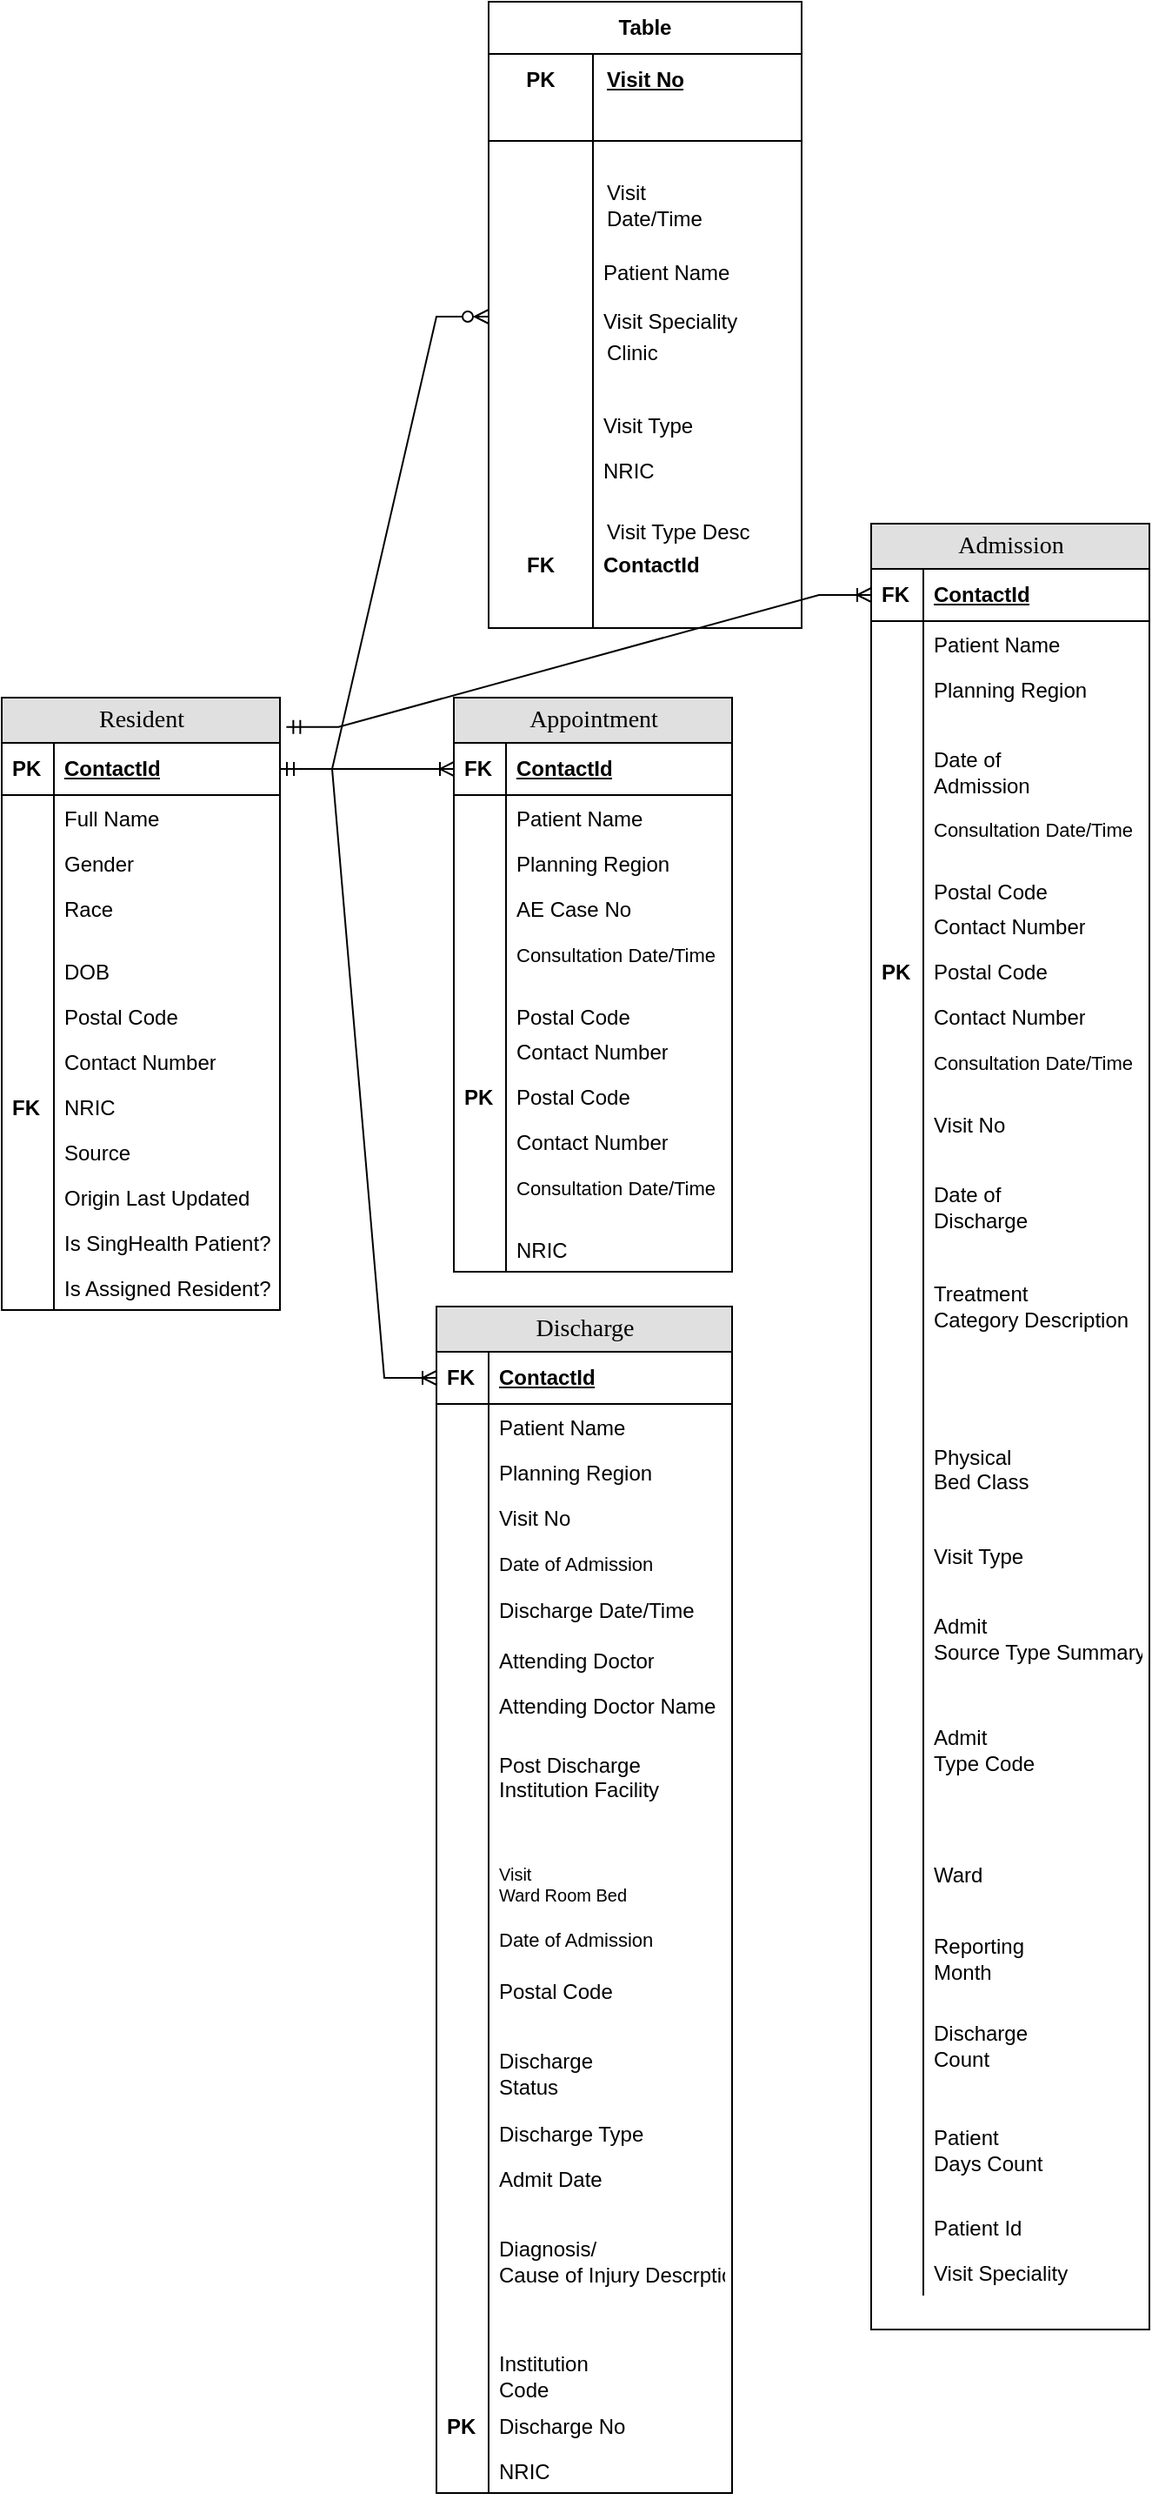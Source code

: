 <mxfile version="21.6.8" type="github">
  <diagram name="Page-1" id="e56a1550-8fbb-45ad-956c-1786394a9013">
    <mxGraphModel dx="739" dy="1280" grid="1" gridSize="10" guides="1" tooltips="1" connect="1" arrows="1" fold="1" page="1" pageScale="1" pageWidth="1100" pageHeight="850" background="none" math="0" shadow="0">
      <root>
        <object label="" Country="" id="0">
          <mxCell />
        </object>
        <mxCell id="1" parent="0" />
        <mxCell id="2e49270ec7c68f3f-80" value="Resident" style="swimlane;html=1;fontStyle=0;childLayout=stackLayout;horizontal=1;startSize=26;fillColor=#e0e0e0;horizontalStack=0;resizeParent=1;resizeLast=0;collapsible=1;marginBottom=0;swimlaneFillColor=#ffffff;align=center;rounded=0;shadow=0;comic=0;labelBackgroundColor=none;strokeWidth=1;fontFamily=Verdana;fontSize=14" parent="1" vertex="1">
          <mxGeometry x="30" y="350" width="160" height="352" as="geometry" />
        </mxCell>
        <object label="ContactId" id="2e49270ec7c68f3f-81">
          <mxCell style="shape=partialRectangle;top=0;left=0;right=0;bottom=1;html=1;align=left;verticalAlign=middle;fillColor=none;spacingLeft=34;spacingRight=4;whiteSpace=wrap;overflow=hidden;rotatable=0;points=[[0,0.5],[1,0.5]];portConstraint=eastwest;dropTarget=0;fontStyle=5;" parent="2e49270ec7c68f3f-80" vertex="1">
            <mxGeometry y="26" width="160" height="30" as="geometry" />
          </mxCell>
        </object>
        <mxCell id="2e49270ec7c68f3f-82" value="&lt;b&gt;PK&lt;/b&gt;" style="shape=partialRectangle;top=0;left=0;bottom=0;html=1;fillColor=none;align=left;verticalAlign=middle;spacingLeft=4;spacingRight=4;whiteSpace=wrap;overflow=hidden;rotatable=0;points=[];portConstraint=eastwest;part=1;" parent="2e49270ec7c68f3f-81" vertex="1" connectable="0">
          <mxGeometry width="30" height="30" as="geometry" />
        </mxCell>
        <mxCell id="2e49270ec7c68f3f-83" value="Full Name" style="shape=partialRectangle;top=0;left=0;right=0;bottom=0;html=1;align=left;verticalAlign=top;fillColor=none;spacingLeft=34;spacingRight=4;whiteSpace=wrap;overflow=hidden;rotatable=0;points=[[0,0.5],[1,0.5]];portConstraint=eastwest;dropTarget=0;" parent="2e49270ec7c68f3f-80" vertex="1">
          <mxGeometry y="56" width="160" height="26" as="geometry" />
        </mxCell>
        <mxCell id="2e49270ec7c68f3f-84" value="" style="shape=partialRectangle;top=0;left=0;bottom=0;html=1;fillColor=none;align=left;verticalAlign=top;spacingLeft=4;spacingRight=4;whiteSpace=wrap;overflow=hidden;rotatable=0;points=[];portConstraint=eastwest;part=1;" parent="2e49270ec7c68f3f-83" vertex="1" connectable="0">
          <mxGeometry width="30" height="26" as="geometry" />
        </mxCell>
        <mxCell id="2e49270ec7c68f3f-85" value="Gender" style="shape=partialRectangle;top=0;left=0;right=0;bottom=0;html=1;align=left;verticalAlign=top;fillColor=none;spacingLeft=34;spacingRight=4;whiteSpace=wrap;overflow=hidden;rotatable=0;points=[[0,0.5],[1,0.5]];portConstraint=eastwest;dropTarget=0;" parent="2e49270ec7c68f3f-80" vertex="1">
          <mxGeometry y="82" width="160" height="26" as="geometry" />
        </mxCell>
        <mxCell id="2e49270ec7c68f3f-86" value="" style="shape=partialRectangle;top=0;left=0;bottom=0;html=1;fillColor=none;align=left;verticalAlign=top;spacingLeft=4;spacingRight=4;whiteSpace=wrap;overflow=hidden;rotatable=0;points=[];portConstraint=eastwest;part=1;" parent="2e49270ec7c68f3f-85" vertex="1" connectable="0">
          <mxGeometry width="30" height="26" as="geometry" />
        </mxCell>
        <object label="Race&lt;br&gt;" NRIC="" id="2e49270ec7c68f3f-87">
          <mxCell style="shape=partialRectangle;top=0;left=0;right=0;bottom=0;html=1;align=left;verticalAlign=top;fillColor=none;spacingLeft=34;spacingRight=4;whiteSpace=wrap;overflow=hidden;rotatable=0;points=[[0,0.5],[1,0.5]];portConstraint=eastwest;dropTarget=0;" parent="2e49270ec7c68f3f-80" vertex="1">
            <mxGeometry y="108" width="160" height="26" as="geometry" />
          </mxCell>
        </object>
        <mxCell id="2e49270ec7c68f3f-88" value="" style="shape=partialRectangle;top=0;left=0;bottom=0;html=1;fillColor=none;align=left;verticalAlign=top;spacingLeft=4;spacingRight=4;whiteSpace=wrap;overflow=hidden;rotatable=0;points=[];portConstraint=eastwest;part=1;" parent="2e49270ec7c68f3f-87" vertex="1" connectable="0">
          <mxGeometry width="30" height="26" as="geometry" />
        </mxCell>
        <mxCell id="2e49270ec7c68f3f-89" value="" style="shape=partialRectangle;top=0;left=0;right=0;bottom=0;html=1;align=left;verticalAlign=top;fillColor=none;spacingLeft=34;spacingRight=4;whiteSpace=wrap;overflow=hidden;rotatable=0;points=[[0,0.5],[1,0.5]];portConstraint=eastwest;dropTarget=0;" parent="2e49270ec7c68f3f-80" vertex="1">
          <mxGeometry y="134" width="160" height="10" as="geometry" />
        </mxCell>
        <mxCell id="2e49270ec7c68f3f-90" value="" style="shape=partialRectangle;top=0;left=0;bottom=0;html=1;fillColor=none;align=left;verticalAlign=top;spacingLeft=4;spacingRight=4;whiteSpace=wrap;overflow=hidden;rotatable=0;points=[];portConstraint=eastwest;part=1;" parent="2e49270ec7c68f3f-89" vertex="1" connectable="0">
          <mxGeometry width="30" height="10" as="geometry" />
        </mxCell>
        <mxCell id="mO2ZwVABica-r8AVi01O-3" value="DOB" style="shape=partialRectangle;top=0;left=0;right=0;bottom=0;html=1;align=left;verticalAlign=top;fillColor=none;spacingLeft=34;spacingRight=4;whiteSpace=wrap;overflow=hidden;rotatable=0;points=[[0,0.5],[1,0.5]];portConstraint=eastwest;dropTarget=0;" vertex="1" parent="2e49270ec7c68f3f-80">
          <mxGeometry y="144" width="160" height="26" as="geometry" />
        </mxCell>
        <mxCell id="mO2ZwVABica-r8AVi01O-4" value="" style="shape=partialRectangle;top=0;left=0;bottom=0;html=1;fillColor=none;align=left;verticalAlign=top;spacingLeft=4;spacingRight=4;whiteSpace=wrap;overflow=hidden;rotatable=0;points=[];portConstraint=eastwest;part=1;" vertex="1" connectable="0" parent="mO2ZwVABica-r8AVi01O-3">
          <mxGeometry width="30" height="26" as="geometry" />
        </mxCell>
        <mxCell id="mO2ZwVABica-r8AVi01O-5" value="Postal Code" style="shape=partialRectangle;top=0;left=0;right=0;bottom=0;html=1;align=left;verticalAlign=top;fillColor=none;spacingLeft=34;spacingRight=4;whiteSpace=wrap;overflow=hidden;rotatable=0;points=[[0,0.5],[1,0.5]];portConstraint=eastwest;dropTarget=0;" vertex="1" parent="2e49270ec7c68f3f-80">
          <mxGeometry y="170" width="160" height="26" as="geometry" />
        </mxCell>
        <mxCell id="mO2ZwVABica-r8AVi01O-6" value="" style="shape=partialRectangle;top=0;left=0;bottom=0;html=1;fillColor=none;align=left;verticalAlign=top;spacingLeft=4;spacingRight=4;whiteSpace=wrap;overflow=hidden;rotatable=0;points=[];portConstraint=eastwest;part=1;" vertex="1" connectable="0" parent="mO2ZwVABica-r8AVi01O-5">
          <mxGeometry width="30" height="26" as="geometry" />
        </mxCell>
        <mxCell id="mO2ZwVABica-r8AVi01O-7" value="Contact Number" style="shape=partialRectangle;top=0;left=0;right=0;bottom=0;html=1;align=left;verticalAlign=top;fillColor=none;spacingLeft=34;spacingRight=4;whiteSpace=wrap;overflow=hidden;rotatable=0;points=[[0,0.5],[1,0.5]];portConstraint=eastwest;dropTarget=0;" vertex="1" parent="2e49270ec7c68f3f-80">
          <mxGeometry y="196" width="160" height="26" as="geometry" />
        </mxCell>
        <mxCell id="mO2ZwVABica-r8AVi01O-8" value="" style="shape=partialRectangle;top=0;left=0;bottom=0;html=1;fillColor=none;align=left;verticalAlign=top;spacingLeft=4;spacingRight=4;whiteSpace=wrap;overflow=hidden;rotatable=0;points=[];portConstraint=eastwest;part=1;" vertex="1" connectable="0" parent="mO2ZwVABica-r8AVi01O-7">
          <mxGeometry width="30" height="26" as="geometry" />
        </mxCell>
        <object label="NRIC" NRIC="" id="mO2ZwVABica-r8AVi01O-283">
          <mxCell style="shape=partialRectangle;top=0;left=0;right=0;bottom=0;html=1;align=left;verticalAlign=top;fillColor=none;spacingLeft=34;spacingRight=4;whiteSpace=wrap;overflow=hidden;rotatable=0;points=[[0,0.5],[1,0.5]];portConstraint=eastwest;dropTarget=0;" vertex="1" parent="2e49270ec7c68f3f-80">
            <mxGeometry y="222" width="160" height="26" as="geometry" />
          </mxCell>
        </object>
        <mxCell id="mO2ZwVABica-r8AVi01O-284" value="&lt;b&gt;FK&lt;/b&gt;" style="shape=partialRectangle;top=0;left=0;bottom=0;html=1;fillColor=none;align=left;verticalAlign=top;spacingLeft=4;spacingRight=4;whiteSpace=wrap;overflow=hidden;rotatable=0;points=[];portConstraint=eastwest;part=1;" vertex="1" connectable="0" parent="mO2ZwVABica-r8AVi01O-283">
          <mxGeometry width="30" height="26" as="geometry" />
        </mxCell>
        <object label="Source" NRIC="" id="mO2ZwVABica-r8AVi01O-293">
          <mxCell style="shape=partialRectangle;top=0;left=0;right=0;bottom=0;html=1;align=left;verticalAlign=top;fillColor=none;spacingLeft=34;spacingRight=4;whiteSpace=wrap;overflow=hidden;rotatable=0;points=[[0,0.5],[1,0.5]];portConstraint=eastwest;dropTarget=0;" vertex="1" parent="2e49270ec7c68f3f-80">
            <mxGeometry y="248" width="160" height="26" as="geometry" />
          </mxCell>
        </object>
        <mxCell id="mO2ZwVABica-r8AVi01O-294" value="" style="shape=partialRectangle;top=0;left=0;bottom=0;html=1;fillColor=none;align=left;verticalAlign=top;spacingLeft=4;spacingRight=4;whiteSpace=wrap;overflow=hidden;rotatable=0;points=[];portConstraint=eastwest;part=1;" vertex="1" connectable="0" parent="mO2ZwVABica-r8AVi01O-293">
          <mxGeometry width="30" height="26" as="geometry" />
        </mxCell>
        <object label="Origin Last Updated" NRIC="" id="mO2ZwVABica-r8AVi01O-295">
          <mxCell style="shape=partialRectangle;top=0;left=0;right=0;bottom=0;html=1;align=left;verticalAlign=top;fillColor=none;spacingLeft=34;spacingRight=4;whiteSpace=wrap;overflow=hidden;rotatable=0;points=[[0,0.5],[1,0.5]];portConstraint=eastwest;dropTarget=0;" vertex="1" parent="2e49270ec7c68f3f-80">
            <mxGeometry y="274" width="160" height="26" as="geometry" />
          </mxCell>
        </object>
        <mxCell id="mO2ZwVABica-r8AVi01O-296" value="" style="shape=partialRectangle;top=0;left=0;bottom=0;html=1;fillColor=none;align=left;verticalAlign=top;spacingLeft=4;spacingRight=4;whiteSpace=wrap;overflow=hidden;rotatable=0;points=[];portConstraint=eastwest;part=1;" vertex="1" connectable="0" parent="mO2ZwVABica-r8AVi01O-295">
          <mxGeometry width="30" height="26" as="geometry" />
        </mxCell>
        <object label="Is SingHealth Patient?" NRIC="" id="mO2ZwVABica-r8AVi01O-297">
          <mxCell style="shape=partialRectangle;top=0;left=0;right=0;bottom=0;html=1;align=left;verticalAlign=top;fillColor=none;spacingLeft=34;spacingRight=4;whiteSpace=wrap;overflow=hidden;rotatable=0;points=[[0,0.5],[1,0.5]];portConstraint=eastwest;dropTarget=0;" vertex="1" parent="2e49270ec7c68f3f-80">
            <mxGeometry y="300" width="160" height="26" as="geometry" />
          </mxCell>
        </object>
        <mxCell id="mO2ZwVABica-r8AVi01O-298" value="" style="shape=partialRectangle;top=0;left=0;bottom=0;html=1;fillColor=none;align=left;verticalAlign=top;spacingLeft=4;spacingRight=4;whiteSpace=wrap;overflow=hidden;rotatable=0;points=[];portConstraint=eastwest;part=1;" vertex="1" connectable="0" parent="mO2ZwVABica-r8AVi01O-297">
          <mxGeometry width="30" height="26" as="geometry" />
        </mxCell>
        <object label="Is Assigned Resident?" NRIC="" id="mO2ZwVABica-r8AVi01O-299">
          <mxCell style="shape=partialRectangle;top=0;left=0;right=0;bottom=0;html=1;align=left;verticalAlign=top;fillColor=none;spacingLeft=34;spacingRight=4;whiteSpace=wrap;overflow=hidden;rotatable=0;points=[[0,0.5],[1,0.5]];portConstraint=eastwest;dropTarget=0;" vertex="1" parent="2e49270ec7c68f3f-80">
            <mxGeometry y="326" width="160" height="26" as="geometry" />
          </mxCell>
        </object>
        <mxCell id="mO2ZwVABica-r8AVi01O-300" value="" style="shape=partialRectangle;top=0;left=0;bottom=0;html=1;fillColor=none;align=left;verticalAlign=top;spacingLeft=4;spacingRight=4;whiteSpace=wrap;overflow=hidden;rotatable=0;points=[];portConstraint=eastwest;part=1;" vertex="1" connectable="0" parent="mO2ZwVABica-r8AVi01O-299">
          <mxGeometry width="30" height="26" as="geometry" />
        </mxCell>
        <mxCell id="mO2ZwVABica-r8AVi01O-9" value="Appointment" style="swimlane;html=1;fontStyle=0;childLayout=stackLayout;horizontal=1;startSize=26;fillColor=#e0e0e0;horizontalStack=0;resizeParent=1;resizeLast=0;collapsible=1;marginBottom=0;swimlaneFillColor=#ffffff;align=center;rounded=0;shadow=0;comic=0;labelBackgroundColor=none;strokeWidth=1;fontFamily=Verdana;fontSize=14" vertex="1" parent="1">
          <mxGeometry x="290" y="350" width="160" height="330" as="geometry" />
        </mxCell>
        <object label="ContactId" id="mO2ZwVABica-r8AVi01O-10">
          <mxCell style="shape=partialRectangle;top=0;left=0;right=0;bottom=1;html=1;align=left;verticalAlign=middle;fillColor=none;spacingLeft=34;spacingRight=4;whiteSpace=wrap;overflow=hidden;rotatable=0;points=[[0,0.5],[1,0.5]];portConstraint=eastwest;dropTarget=0;fontStyle=5;" vertex="1" parent="mO2ZwVABica-r8AVi01O-9">
            <mxGeometry y="26" width="160" height="30" as="geometry" />
          </mxCell>
        </object>
        <mxCell id="mO2ZwVABica-r8AVi01O-11" value="&lt;b&gt;FK&lt;/b&gt;" style="shape=partialRectangle;top=0;left=0;bottom=0;html=1;fillColor=none;align=left;verticalAlign=middle;spacingLeft=4;spacingRight=4;whiteSpace=wrap;overflow=hidden;rotatable=0;points=[];portConstraint=eastwest;part=1;" vertex="1" connectable="0" parent="mO2ZwVABica-r8AVi01O-10">
          <mxGeometry width="30" height="30" as="geometry" />
        </mxCell>
        <mxCell id="mO2ZwVABica-r8AVi01O-12" value="Patient Name" style="shape=partialRectangle;top=0;left=0;right=0;bottom=0;html=1;align=left;verticalAlign=top;fillColor=none;spacingLeft=34;spacingRight=4;whiteSpace=wrap;overflow=hidden;rotatable=0;points=[[0,0.5],[1,0.5]];portConstraint=eastwest;dropTarget=0;" vertex="1" parent="mO2ZwVABica-r8AVi01O-9">
          <mxGeometry y="56" width="160" height="26" as="geometry" />
        </mxCell>
        <mxCell id="mO2ZwVABica-r8AVi01O-13" value="" style="shape=partialRectangle;top=0;left=0;bottom=0;html=1;fillColor=none;align=left;verticalAlign=top;spacingLeft=4;spacingRight=4;whiteSpace=wrap;overflow=hidden;rotatable=0;points=[];portConstraint=eastwest;part=1;" vertex="1" connectable="0" parent="mO2ZwVABica-r8AVi01O-12">
          <mxGeometry width="30" height="26" as="geometry" />
        </mxCell>
        <mxCell id="mO2ZwVABica-r8AVi01O-14" value="Planning Region" style="shape=partialRectangle;top=0;left=0;right=0;bottom=0;html=1;align=left;verticalAlign=top;fillColor=none;spacingLeft=34;spacingRight=4;whiteSpace=wrap;overflow=hidden;rotatable=0;points=[[0,0.5],[1,0.5]];portConstraint=eastwest;dropTarget=0;" vertex="1" parent="mO2ZwVABica-r8AVi01O-9">
          <mxGeometry y="82" width="160" height="26" as="geometry" />
        </mxCell>
        <mxCell id="mO2ZwVABica-r8AVi01O-15" value="" style="shape=partialRectangle;top=0;left=0;bottom=0;html=1;fillColor=none;align=left;verticalAlign=top;spacingLeft=4;spacingRight=4;whiteSpace=wrap;overflow=hidden;rotatable=0;points=[];portConstraint=eastwest;part=1;" vertex="1" connectable="0" parent="mO2ZwVABica-r8AVi01O-14">
          <mxGeometry width="30" height="26" as="geometry" />
        </mxCell>
        <object label="AE Case No" NRIC="" id="mO2ZwVABica-r8AVi01O-16">
          <mxCell style="shape=partialRectangle;top=0;left=0;right=0;bottom=0;html=1;align=left;verticalAlign=top;fillColor=none;spacingLeft=34;spacingRight=4;whiteSpace=wrap;overflow=hidden;rotatable=0;points=[[0,0.5],[1,0.5]];portConstraint=eastwest;dropTarget=0;" vertex="1" parent="mO2ZwVABica-r8AVi01O-9">
            <mxGeometry y="108" width="160" height="26" as="geometry" />
          </mxCell>
        </object>
        <mxCell id="mO2ZwVABica-r8AVi01O-17" value="" style="shape=partialRectangle;top=0;left=0;bottom=0;html=1;fillColor=none;align=left;verticalAlign=top;spacingLeft=4;spacingRight=4;whiteSpace=wrap;overflow=hidden;rotatable=0;points=[];portConstraint=eastwest;part=1;" vertex="1" connectable="0" parent="mO2ZwVABica-r8AVi01O-16">
          <mxGeometry width="30" height="26" as="geometry" />
        </mxCell>
        <mxCell id="mO2ZwVABica-r8AVi01O-20" value="&lt;font style=&quot;font-size: 11px;&quot;&gt;Consultation Date/Time&lt;/font&gt;" style="shape=partialRectangle;top=0;left=0;right=0;bottom=0;html=1;align=left;verticalAlign=top;fillColor=none;spacingLeft=34;spacingRight=4;whiteSpace=wrap;overflow=hidden;rotatable=0;points=[[0,0.5],[1,0.5]];portConstraint=eastwest;dropTarget=0;" vertex="1" parent="mO2ZwVABica-r8AVi01O-9">
          <mxGeometry y="134" width="160" height="36" as="geometry" />
        </mxCell>
        <mxCell id="mO2ZwVABica-r8AVi01O-21" value="" style="shape=partialRectangle;top=0;left=0;bottom=0;html=1;fillColor=none;align=left;verticalAlign=top;spacingLeft=4;spacingRight=4;whiteSpace=wrap;overflow=hidden;rotatable=0;points=[];portConstraint=eastwest;part=1;" vertex="1" connectable="0" parent="mO2ZwVABica-r8AVi01O-20">
          <mxGeometry width="30" height="36" as="geometry" />
        </mxCell>
        <mxCell id="mO2ZwVABica-r8AVi01O-22" value="Postal Code" style="shape=partialRectangle;top=0;left=0;right=0;bottom=0;html=1;align=left;verticalAlign=top;fillColor=none;spacingLeft=34;spacingRight=4;whiteSpace=wrap;overflow=hidden;rotatable=0;points=[[0,0.5],[1,0.5]];portConstraint=eastwest;dropTarget=0;" vertex="1" parent="mO2ZwVABica-r8AVi01O-9">
          <mxGeometry y="170" width="160" height="20" as="geometry" />
        </mxCell>
        <mxCell id="mO2ZwVABica-r8AVi01O-23" value="" style="shape=partialRectangle;top=0;left=0;bottom=0;html=1;fillColor=none;align=left;verticalAlign=top;spacingLeft=4;spacingRight=4;whiteSpace=wrap;overflow=hidden;rotatable=0;points=[];portConstraint=eastwest;part=1;" vertex="1" connectable="0" parent="mO2ZwVABica-r8AVi01O-22">
          <mxGeometry width="30" height="20.0" as="geometry" />
        </mxCell>
        <mxCell id="mO2ZwVABica-r8AVi01O-24" value="Contact Number" style="shape=partialRectangle;top=0;left=0;right=0;bottom=0;html=1;align=left;verticalAlign=top;fillColor=none;spacingLeft=34;spacingRight=4;whiteSpace=wrap;overflow=hidden;rotatable=0;points=[[0,0.5],[1,0.5]];portConstraint=eastwest;dropTarget=0;" vertex="1" parent="mO2ZwVABica-r8AVi01O-9">
          <mxGeometry y="190" width="160" height="26" as="geometry" />
        </mxCell>
        <mxCell id="mO2ZwVABica-r8AVi01O-25" value="" style="shape=partialRectangle;top=0;left=0;bottom=0;html=1;fillColor=none;align=left;verticalAlign=top;spacingLeft=4;spacingRight=4;whiteSpace=wrap;overflow=hidden;rotatable=0;points=[];portConstraint=eastwest;part=1;" vertex="1" connectable="0" parent="mO2ZwVABica-r8AVi01O-24">
          <mxGeometry width="30" height="26" as="geometry" />
        </mxCell>
        <mxCell id="mO2ZwVABica-r8AVi01O-32" value="Postal Code" style="shape=partialRectangle;top=0;left=0;right=0;bottom=0;html=1;align=left;verticalAlign=top;fillColor=none;spacingLeft=34;spacingRight=4;whiteSpace=wrap;overflow=hidden;rotatable=0;points=[[0,0.5],[1,0.5]];portConstraint=eastwest;dropTarget=0;" vertex="1" parent="mO2ZwVABica-r8AVi01O-9">
          <mxGeometry y="216" width="160" height="26" as="geometry" />
        </mxCell>
        <mxCell id="mO2ZwVABica-r8AVi01O-33" value="&lt;b&gt;PK&lt;/b&gt;" style="shape=partialRectangle;top=0;left=0;bottom=0;html=1;fillColor=none;align=left;verticalAlign=top;spacingLeft=4;spacingRight=4;whiteSpace=wrap;overflow=hidden;rotatable=0;points=[];portConstraint=eastwest;part=1;" vertex="1" connectable="0" parent="mO2ZwVABica-r8AVi01O-32">
          <mxGeometry width="30" height="26" as="geometry" />
        </mxCell>
        <mxCell id="mO2ZwVABica-r8AVi01O-34" value="Contact Number" style="shape=partialRectangle;top=0;left=0;right=0;bottom=0;html=1;align=left;verticalAlign=top;fillColor=none;spacingLeft=34;spacingRight=4;whiteSpace=wrap;overflow=hidden;rotatable=0;points=[[0,0.5],[1,0.5]];portConstraint=eastwest;dropTarget=0;" vertex="1" parent="mO2ZwVABica-r8AVi01O-9">
          <mxGeometry y="242" width="160" height="26" as="geometry" />
        </mxCell>
        <mxCell id="mO2ZwVABica-r8AVi01O-35" value="" style="shape=partialRectangle;top=0;left=0;bottom=0;html=1;fillColor=none;align=left;verticalAlign=top;spacingLeft=4;spacingRight=4;whiteSpace=wrap;overflow=hidden;rotatable=0;points=[];portConstraint=eastwest;part=1;" vertex="1" connectable="0" parent="mO2ZwVABica-r8AVi01O-34">
          <mxGeometry width="30" height="26" as="geometry" />
        </mxCell>
        <mxCell id="mO2ZwVABica-r8AVi01O-154" value="&lt;font style=&quot;font-size: 11px;&quot;&gt;Consultation Date/Time&lt;/font&gt;" style="shape=partialRectangle;top=0;left=0;right=0;bottom=0;html=1;align=left;verticalAlign=top;fillColor=none;spacingLeft=34;spacingRight=4;whiteSpace=wrap;overflow=hidden;rotatable=0;points=[[0,0.5],[1,0.5]];portConstraint=eastwest;dropTarget=0;" vertex="1" parent="mO2ZwVABica-r8AVi01O-9">
          <mxGeometry y="268" width="160" height="36" as="geometry" />
        </mxCell>
        <mxCell id="mO2ZwVABica-r8AVi01O-155" value="" style="shape=partialRectangle;top=0;left=0;bottom=0;html=1;fillColor=none;align=left;verticalAlign=top;spacingLeft=4;spacingRight=4;whiteSpace=wrap;overflow=hidden;rotatable=0;points=[];portConstraint=eastwest;part=1;" vertex="1" connectable="0" parent="mO2ZwVABica-r8AVi01O-154">
          <mxGeometry width="30" height="36" as="geometry" />
        </mxCell>
        <mxCell id="mO2ZwVABica-r8AVi01O-287" value="NRIC" style="shape=partialRectangle;top=0;left=0;right=0;bottom=0;html=1;align=left;verticalAlign=top;fillColor=none;spacingLeft=34;spacingRight=4;whiteSpace=wrap;overflow=hidden;rotatable=0;points=[[0,0.5],[1,0.5]];portConstraint=eastwest;dropTarget=0;" vertex="1" parent="mO2ZwVABica-r8AVi01O-9">
          <mxGeometry y="304" width="160" height="26" as="geometry" />
        </mxCell>
        <mxCell id="mO2ZwVABica-r8AVi01O-288" value="" style="shape=partialRectangle;top=0;left=0;bottom=0;html=1;fillColor=none;align=left;verticalAlign=top;spacingLeft=4;spacingRight=4;whiteSpace=wrap;overflow=hidden;rotatable=0;points=[];portConstraint=eastwest;part=1;" vertex="1" connectable="0" parent="mO2ZwVABica-r8AVi01O-287">
          <mxGeometry width="30" height="26" as="geometry" />
        </mxCell>
        <mxCell id="mO2ZwVABica-r8AVi01O-36" value="Discharge" style="swimlane;html=1;fontStyle=0;childLayout=stackLayout;horizontal=1;startSize=26;fillColor=#e0e0e0;horizontalStack=0;resizeParent=1;resizeLast=0;collapsible=1;marginBottom=0;swimlaneFillColor=#ffffff;align=center;rounded=0;shadow=0;comic=0;labelBackgroundColor=none;strokeWidth=1;fontFamily=Verdana;fontSize=14" vertex="1" parent="1">
          <mxGeometry x="280" y="700" width="170" height="682" as="geometry" />
        </mxCell>
        <object label="ContactId" id="mO2ZwVABica-r8AVi01O-37">
          <mxCell style="shape=partialRectangle;top=0;left=0;right=0;bottom=1;html=1;align=left;verticalAlign=middle;fillColor=none;spacingLeft=34;spacingRight=4;whiteSpace=wrap;overflow=hidden;rotatable=0;points=[[0,0.5],[1,0.5]];portConstraint=eastwest;dropTarget=0;fontStyle=5;" vertex="1" parent="mO2ZwVABica-r8AVi01O-36">
            <mxGeometry y="26" width="170" height="30" as="geometry" />
          </mxCell>
        </object>
        <mxCell id="mO2ZwVABica-r8AVi01O-38" value="&lt;b&gt;FK&lt;/b&gt;" style="shape=partialRectangle;top=0;left=0;bottom=0;html=1;fillColor=none;align=left;verticalAlign=middle;spacingLeft=4;spacingRight=4;whiteSpace=wrap;overflow=hidden;rotatable=0;points=[];portConstraint=eastwest;part=1;" vertex="1" connectable="0" parent="mO2ZwVABica-r8AVi01O-37">
          <mxGeometry width="30" height="30" as="geometry" />
        </mxCell>
        <mxCell id="mO2ZwVABica-r8AVi01O-39" value="Patient Name" style="shape=partialRectangle;top=0;left=0;right=0;bottom=0;html=1;align=left;verticalAlign=top;fillColor=none;spacingLeft=34;spacingRight=4;whiteSpace=wrap;overflow=hidden;rotatable=0;points=[[0,0.5],[1,0.5]];portConstraint=eastwest;dropTarget=0;" vertex="1" parent="mO2ZwVABica-r8AVi01O-36">
          <mxGeometry y="56" width="170" height="26" as="geometry" />
        </mxCell>
        <mxCell id="mO2ZwVABica-r8AVi01O-40" value="" style="shape=partialRectangle;top=0;left=0;bottom=0;html=1;fillColor=none;align=left;verticalAlign=top;spacingLeft=4;spacingRight=4;whiteSpace=wrap;overflow=hidden;rotatable=0;points=[];portConstraint=eastwest;part=1;" vertex="1" connectable="0" parent="mO2ZwVABica-r8AVi01O-39">
          <mxGeometry width="30" height="26" as="geometry" />
        </mxCell>
        <mxCell id="mO2ZwVABica-r8AVi01O-41" value="Planning Region" style="shape=partialRectangle;top=0;left=0;right=0;bottom=0;html=1;align=left;verticalAlign=top;fillColor=none;spacingLeft=34;spacingRight=4;whiteSpace=wrap;overflow=hidden;rotatable=0;points=[[0,0.5],[1,0.5]];portConstraint=eastwest;dropTarget=0;" vertex="1" parent="mO2ZwVABica-r8AVi01O-36">
          <mxGeometry y="82" width="170" height="26" as="geometry" />
        </mxCell>
        <mxCell id="mO2ZwVABica-r8AVi01O-42" value="" style="shape=partialRectangle;top=0;left=0;bottom=0;html=1;fillColor=none;align=left;verticalAlign=top;spacingLeft=4;spacingRight=4;whiteSpace=wrap;overflow=hidden;rotatable=0;points=[];portConstraint=eastwest;part=1;" vertex="1" connectable="0" parent="mO2ZwVABica-r8AVi01O-41">
          <mxGeometry width="30" height="26" as="geometry" />
        </mxCell>
        <object label="Visit No" NRIC="" id="mO2ZwVABica-r8AVi01O-43">
          <mxCell style="shape=partialRectangle;top=0;left=0;right=0;bottom=0;html=1;align=left;verticalAlign=top;fillColor=none;spacingLeft=34;spacingRight=4;whiteSpace=wrap;overflow=hidden;rotatable=0;points=[[0,0.5],[1,0.5]];portConstraint=eastwest;dropTarget=0;" vertex="1" parent="mO2ZwVABica-r8AVi01O-36">
            <mxGeometry y="108" width="170" height="26" as="geometry" />
          </mxCell>
        </object>
        <mxCell id="mO2ZwVABica-r8AVi01O-44" value="" style="shape=partialRectangle;top=0;left=0;bottom=0;html=1;fillColor=none;align=left;verticalAlign=top;spacingLeft=4;spacingRight=4;whiteSpace=wrap;overflow=hidden;rotatable=0;points=[];portConstraint=eastwest;part=1;" vertex="1" connectable="0" parent="mO2ZwVABica-r8AVi01O-43">
          <mxGeometry width="30" height="26" as="geometry" />
        </mxCell>
        <mxCell id="mO2ZwVABica-r8AVi01O-45" value="&lt;font style=&quot;font-size: 11px;&quot;&gt;Date of Admission&lt;/font&gt;" style="shape=partialRectangle;top=0;left=0;right=0;bottom=0;html=1;align=left;verticalAlign=top;fillColor=none;spacingLeft=34;spacingRight=4;whiteSpace=wrap;overflow=hidden;rotatable=0;points=[[0,0.5],[1,0.5]];portConstraint=eastwest;dropTarget=0;" vertex="1" parent="mO2ZwVABica-r8AVi01O-36">
          <mxGeometry y="134" width="170" height="26" as="geometry" />
        </mxCell>
        <mxCell id="mO2ZwVABica-r8AVi01O-46" value="" style="shape=partialRectangle;top=0;left=0;bottom=0;html=1;fillColor=none;align=left;verticalAlign=top;spacingLeft=4;spacingRight=4;whiteSpace=wrap;overflow=hidden;rotatable=0;points=[];portConstraint=eastwest;part=1;" vertex="1" connectable="0" parent="mO2ZwVABica-r8AVi01O-45">
          <mxGeometry width="30" height="26" as="geometry" />
        </mxCell>
        <mxCell id="mO2ZwVABica-r8AVi01O-47" value="Discharge Date/Time" style="shape=partialRectangle;top=0;left=0;right=0;bottom=0;html=1;align=left;verticalAlign=middle;fillColor=none;spacingLeft=34;spacingRight=4;whiteSpace=wrap;overflow=hidden;rotatable=0;points=[[0,0.5],[1,0.5]];portConstraint=eastwest;dropTarget=0;" vertex="1" parent="mO2ZwVABica-r8AVi01O-36">
          <mxGeometry y="160" width="170" height="30" as="geometry" />
        </mxCell>
        <mxCell id="mO2ZwVABica-r8AVi01O-48" value="" style="shape=partialRectangle;top=0;left=0;bottom=0;html=1;fillColor=none;align=left;verticalAlign=top;spacingLeft=4;spacingRight=4;whiteSpace=wrap;overflow=hidden;rotatable=0;points=[];portConstraint=eastwest;part=1;" vertex="1" connectable="0" parent="mO2ZwVABica-r8AVi01O-47">
          <mxGeometry width="30" height="30" as="geometry" />
        </mxCell>
        <mxCell id="mO2ZwVABica-r8AVi01O-49" value="Attending Doctor" style="shape=partialRectangle;top=0;left=0;right=0;bottom=0;html=1;align=left;verticalAlign=top;fillColor=none;spacingLeft=34;spacingRight=4;whiteSpace=wrap;overflow=hidden;rotatable=0;points=[[0,0.5],[1,0.5]];portConstraint=eastwest;dropTarget=0;" vertex="1" parent="mO2ZwVABica-r8AVi01O-36">
          <mxGeometry y="190" width="170" height="26" as="geometry" />
        </mxCell>
        <mxCell id="mO2ZwVABica-r8AVi01O-50" value="" style="shape=partialRectangle;top=0;left=0;bottom=0;html=1;fillColor=none;align=left;verticalAlign=top;spacingLeft=4;spacingRight=4;whiteSpace=wrap;overflow=hidden;rotatable=0;points=[];portConstraint=eastwest;part=1;" vertex="1" connectable="0" parent="mO2ZwVABica-r8AVi01O-49">
          <mxGeometry width="30" height="26" as="geometry" />
        </mxCell>
        <mxCell id="mO2ZwVABica-r8AVi01O-53" value="Attending Doctor Name" style="shape=partialRectangle;top=0;left=0;right=0;bottom=0;html=1;align=left;verticalAlign=top;fillColor=none;spacingLeft=34;spacingRight=4;whiteSpace=wrap;overflow=hidden;rotatable=0;points=[[0,0.5],[1,0.5]];portConstraint=eastwest;dropTarget=0;" vertex="1" parent="mO2ZwVABica-r8AVi01O-36">
          <mxGeometry y="216" width="170" height="34" as="geometry" />
        </mxCell>
        <mxCell id="mO2ZwVABica-r8AVi01O-54" value="" style="shape=partialRectangle;top=0;left=0;bottom=0;html=1;fillColor=none;align=left;verticalAlign=top;spacingLeft=4;spacingRight=4;whiteSpace=wrap;overflow=hidden;rotatable=0;points=[];portConstraint=eastwest;part=1;" vertex="1" connectable="0" parent="mO2ZwVABica-r8AVi01O-53">
          <mxGeometry width="30" height="34" as="geometry" />
        </mxCell>
        <mxCell id="mO2ZwVABica-r8AVi01O-51" value="Post Discharge Institution Facility" style="shape=partialRectangle;top=0;left=0;right=0;bottom=0;html=1;align=left;verticalAlign=top;fillColor=none;spacingLeft=34;spacingRight=4;whiteSpace=wrap;overflow=hidden;rotatable=0;points=[[0,0.5],[1,0.5]];portConstraint=eastwest;dropTarget=0;" vertex="1" parent="mO2ZwVABica-r8AVi01O-36">
          <mxGeometry y="250" width="170" height="50" as="geometry" />
        </mxCell>
        <mxCell id="mO2ZwVABica-r8AVi01O-52" value="" style="shape=partialRectangle;top=0;left=0;bottom=0;html=1;fillColor=none;align=left;verticalAlign=top;spacingLeft=4;spacingRight=4;whiteSpace=wrap;overflow=hidden;rotatable=0;points=[];portConstraint=eastwest;part=1;" vertex="1" connectable="0" parent="mO2ZwVABica-r8AVi01O-51">
          <mxGeometry width="30" height="50" as="geometry" />
        </mxCell>
        <mxCell id="mO2ZwVABica-r8AVi01O-55" value="&lt;font style=&quot;font-size: 10px;&quot;&gt;&lt;br&gt;&lt;/font&gt;&lt;table style=&quot;width: 179pt; font-size: 10px;&quot; width=&quot;238&quot; cellspacing=&quot;0&quot; cellpadding=&quot;0&quot; border=&quot;0&quot;&gt;&lt;tbody&gt;&lt;tr style=&quot;height:14.5pt&quot; height=&quot;19&quot;&gt;  &lt;td style=&quot;height:14.5pt;width:179pt&quot; width=&quot;238&quot; class=&quot;xl65&quot; height=&quot;19&quot;&gt;&lt;font style=&quot;font-size: 10px;&quot;&gt;Visit&lt;br&gt;  Ward Room Bed&lt;/font&gt;&lt;/td&gt;&lt;/tr&gt;&lt;/tbody&gt;&lt;/table&gt;" style="shape=partialRectangle;top=0;left=0;right=0;bottom=0;html=1;align=left;verticalAlign=top;fillColor=none;spacingLeft=34;spacingRight=4;whiteSpace=wrap;overflow=hidden;rotatable=0;points=[[0,0.5],[1,0.5]];portConstraint=eastwest;dropTarget=0;" vertex="1" parent="mO2ZwVABica-r8AVi01O-36">
          <mxGeometry y="300" width="170" height="50" as="geometry" />
        </mxCell>
        <mxCell id="mO2ZwVABica-r8AVi01O-56" value="" style="shape=partialRectangle;top=0;left=0;bottom=0;html=1;fillColor=none;align=left;verticalAlign=top;spacingLeft=4;spacingRight=4;whiteSpace=wrap;overflow=hidden;rotatable=0;points=[];portConstraint=eastwest;part=1;" vertex="1" connectable="0" parent="mO2ZwVABica-r8AVi01O-55">
          <mxGeometry width="30" height="50" as="geometry" />
        </mxCell>
        <mxCell id="mO2ZwVABica-r8AVi01O-57" value="&lt;font style=&quot;font-size: 11px;&quot;&gt;Date of Admission&lt;/font&gt;" style="shape=partialRectangle;top=0;left=0;right=0;bottom=0;html=1;align=left;verticalAlign=top;fillColor=none;spacingLeft=34;spacingRight=4;whiteSpace=wrap;overflow=hidden;rotatable=0;points=[[0,0.5],[1,0.5]];portConstraint=eastwest;dropTarget=0;" vertex="1" parent="mO2ZwVABica-r8AVi01O-36">
          <mxGeometry y="350" width="170" height="30" as="geometry" />
        </mxCell>
        <mxCell id="mO2ZwVABica-r8AVi01O-58" value="" style="shape=partialRectangle;top=0;left=0;bottom=0;html=1;fillColor=none;align=left;verticalAlign=top;spacingLeft=4;spacingRight=4;whiteSpace=wrap;overflow=hidden;rotatable=0;points=[];portConstraint=eastwest;part=1;" vertex="1" connectable="0" parent="mO2ZwVABica-r8AVi01O-57">
          <mxGeometry width="30" height="30" as="geometry" />
        </mxCell>
        <mxCell id="mO2ZwVABica-r8AVi01O-149" value="Postal Code" style="shape=partialRectangle;top=0;left=0;right=0;bottom=0;html=1;align=left;verticalAlign=top;fillColor=none;spacingLeft=34;spacingRight=4;whiteSpace=wrap;overflow=hidden;rotatable=0;points=[[0,0.5],[1,0.5]];portConstraint=eastwest;dropTarget=0;" vertex="1" parent="mO2ZwVABica-r8AVi01O-36">
          <mxGeometry y="380" width="170" height="26" as="geometry" />
        </mxCell>
        <mxCell id="mO2ZwVABica-r8AVi01O-150" value="" style="shape=partialRectangle;top=0;left=0;bottom=0;html=1;fillColor=none;align=left;verticalAlign=top;spacingLeft=4;spacingRight=4;whiteSpace=wrap;overflow=hidden;rotatable=0;points=[];portConstraint=eastwest;part=1;" vertex="1" connectable="0" parent="mO2ZwVABica-r8AVi01O-149">
          <mxGeometry width="30" height="26" as="geometry" />
        </mxCell>
        <mxCell id="mO2ZwVABica-r8AVi01O-152" value="&lt;table style=&quot;border-collapse:&lt;br/&gt; collapse;width:179pt&quot; width=&quot;238&quot; cellspacing=&quot;0&quot; cellpadding=&quot;0&quot; border=&quot;0&quot;&gt;&lt;tbody&gt;&lt;tr style=&quot;height:14.5pt&quot; height=&quot;19&quot;&gt;&lt;br/&gt;  &lt;td style=&quot;height:14.5pt;width:179pt&quot; width=&quot;238&quot; class=&quot;xl65&quot; height=&quot;19&quot;&gt;Discharge&lt;br/&gt;  Status&lt;/td&gt;&lt;/tr&gt;&lt;/tbody&gt;&lt;/table&gt;" style="shape=partialRectangle;top=0;left=0;right=0;bottom=0;html=1;align=left;verticalAlign=top;fillColor=none;spacingLeft=34;spacingRight=4;whiteSpace=wrap;overflow=hidden;rotatable=0;points=[[0,0.5],[1,0.5]];portConstraint=eastwest;dropTarget=0;" vertex="1" parent="mO2ZwVABica-r8AVi01O-36">
          <mxGeometry y="406" width="170" height="56" as="geometry" />
        </mxCell>
        <mxCell id="mO2ZwVABica-r8AVi01O-153" value="" style="shape=partialRectangle;top=0;left=0;bottom=0;html=1;fillColor=none;align=left;verticalAlign=top;spacingLeft=4;spacingRight=4;whiteSpace=wrap;overflow=hidden;rotatable=0;points=[];portConstraint=eastwest;part=1;" vertex="1" connectable="0" parent="mO2ZwVABica-r8AVi01O-152">
          <mxGeometry width="30" height="56" as="geometry" />
        </mxCell>
        <mxCell id="mO2ZwVABica-r8AVi01O-193" value="Discharge Type&lt;br&gt;" style="shape=partialRectangle;top=0;left=0;right=0;bottom=0;html=1;align=left;verticalAlign=top;fillColor=none;spacingLeft=34;spacingRight=4;whiteSpace=wrap;overflow=hidden;rotatable=0;points=[[0,0.5],[1,0.5]];portConstraint=eastwest;dropTarget=0;" vertex="1" parent="mO2ZwVABica-r8AVi01O-36">
          <mxGeometry y="462" width="170" height="26" as="geometry" />
        </mxCell>
        <mxCell id="mO2ZwVABica-r8AVi01O-194" value="" style="shape=partialRectangle;top=0;left=0;bottom=0;html=1;fillColor=none;align=left;verticalAlign=top;spacingLeft=4;spacingRight=4;whiteSpace=wrap;overflow=hidden;rotatable=0;points=[];portConstraint=eastwest;part=1;" vertex="1" connectable="0" parent="mO2ZwVABica-r8AVi01O-193">
          <mxGeometry width="30" height="26" as="geometry" />
        </mxCell>
        <mxCell id="mO2ZwVABica-r8AVi01O-195" value="Admit Date" style="shape=partialRectangle;top=0;left=0;right=0;bottom=0;html=1;align=left;verticalAlign=top;fillColor=none;spacingLeft=34;spacingRight=4;whiteSpace=wrap;overflow=hidden;rotatable=0;points=[[0,0.5],[1,0.5]];portConstraint=eastwest;dropTarget=0;" vertex="1" parent="mO2ZwVABica-r8AVi01O-36">
          <mxGeometry y="488" width="170" height="26" as="geometry" />
        </mxCell>
        <mxCell id="mO2ZwVABica-r8AVi01O-196" value="" style="shape=partialRectangle;top=0;left=0;bottom=0;html=1;fillColor=none;align=left;verticalAlign=top;spacingLeft=4;spacingRight=4;whiteSpace=wrap;overflow=hidden;rotatable=0;points=[];portConstraint=eastwest;part=1;" vertex="1" connectable="0" parent="mO2ZwVABica-r8AVi01O-195">
          <mxGeometry width="30" height="26" as="geometry" />
        </mxCell>
        <mxCell id="mO2ZwVABica-r8AVi01O-197" value="&lt;table style=&quot;border-collapse:&lt;br/&gt; collapse;width:179pt&quot; width=&quot;238&quot; cellspacing=&quot;0&quot; cellpadding=&quot;0&quot; border=&quot;0&quot;&gt;&lt;tbody&gt;&lt;tr style=&quot;height:14.5pt&quot; height=&quot;19&quot;&gt;&lt;br/&gt;  &lt;td style=&quot;height:14.5pt;width:179pt&quot; width=&quot;238&quot; class=&quot;xl65&quot; height=&quot;19&quot;&gt;Diagnosis/&lt;br/&gt;  Cause of Injury Descrption&lt;/td&gt;&lt;/tr&gt;&lt;/tbody&gt;&lt;/table&gt;" style="shape=partialRectangle;top=0;left=0;right=0;bottom=0;html=1;align=left;verticalAlign=top;fillColor=none;spacingLeft=34;spacingRight=4;whiteSpace=wrap;overflow=hidden;rotatable=0;points=[[0,0.5],[1,0.5]];portConstraint=eastwest;dropTarget=0;" vertex="1" parent="mO2ZwVABica-r8AVi01O-36">
          <mxGeometry y="514" width="170" height="66" as="geometry" />
        </mxCell>
        <mxCell id="mO2ZwVABica-r8AVi01O-198" value="" style="shape=partialRectangle;top=0;left=0;bottom=0;html=1;fillColor=none;align=left;verticalAlign=top;spacingLeft=4;spacingRight=4;whiteSpace=wrap;overflow=hidden;rotatable=0;points=[];portConstraint=eastwest;part=1;" vertex="1" connectable="0" parent="mO2ZwVABica-r8AVi01O-197">
          <mxGeometry width="30" height="66" as="geometry" />
        </mxCell>
        <mxCell id="mO2ZwVABica-r8AVi01O-199" value="&lt;table style=&quot;border-collapse:&lt;br/&gt; collapse;width:179pt&quot; width=&quot;238&quot; cellspacing=&quot;0&quot; cellpadding=&quot;0&quot; border=&quot;0&quot;&gt;&lt;tbody&gt;&lt;tr style=&quot;height:14.5pt&quot; height=&quot;19&quot;&gt;&lt;br/&gt;  &lt;td style=&quot;height:14.5pt;width:179pt&quot; width=&quot;238&quot; class=&quot;xl65&quot; height=&quot;19&quot;&gt;Institution&lt;br/&gt;  Code&lt;/td&gt;&lt;/tr&gt;&lt;/tbody&gt;&lt;/table&gt;" style="shape=partialRectangle;top=0;left=0;right=0;bottom=0;html=1;align=left;verticalAlign=top;fillColor=none;spacingLeft=34;spacingRight=4;whiteSpace=wrap;overflow=hidden;rotatable=0;points=[[0,0.5],[1,0.5]];portConstraint=eastwest;dropTarget=0;" vertex="1" parent="mO2ZwVABica-r8AVi01O-36">
          <mxGeometry y="580" width="170" height="50" as="geometry" />
        </mxCell>
        <mxCell id="mO2ZwVABica-r8AVi01O-200" value="" style="shape=partialRectangle;top=0;left=0;bottom=0;html=1;fillColor=none;align=left;verticalAlign=top;spacingLeft=4;spacingRight=4;whiteSpace=wrap;overflow=hidden;rotatable=0;points=[];portConstraint=eastwest;part=1;" vertex="1" connectable="0" parent="mO2ZwVABica-r8AVi01O-199">
          <mxGeometry width="30" height="50" as="geometry" />
        </mxCell>
        <mxCell id="mO2ZwVABica-r8AVi01O-278" value="Discharge No" style="shape=partialRectangle;top=0;left=0;right=0;bottom=0;html=1;align=left;verticalAlign=top;fillColor=none;spacingLeft=34;spacingRight=4;whiteSpace=wrap;overflow=hidden;rotatable=0;points=[[0,0.5],[1,0.5]];portConstraint=eastwest;dropTarget=0;" vertex="1" parent="mO2ZwVABica-r8AVi01O-36">
          <mxGeometry y="630" width="170" height="26" as="geometry" />
        </mxCell>
        <mxCell id="mO2ZwVABica-r8AVi01O-279" value="&lt;b&gt;PK&lt;/b&gt;" style="shape=partialRectangle;top=0;left=0;bottom=0;html=1;fillColor=none;align=left;verticalAlign=top;spacingLeft=4;spacingRight=4;whiteSpace=wrap;overflow=hidden;rotatable=0;points=[];portConstraint=eastwest;part=1;" vertex="1" connectable="0" parent="mO2ZwVABica-r8AVi01O-278">
          <mxGeometry width="30" height="26" as="geometry" />
        </mxCell>
        <mxCell id="mO2ZwVABica-r8AVi01O-289" value="NRIC" style="shape=partialRectangle;top=0;left=0;right=0;bottom=0;html=1;align=left;verticalAlign=top;fillColor=none;spacingLeft=34;spacingRight=4;whiteSpace=wrap;overflow=hidden;rotatable=0;points=[[0,0.5],[1,0.5]];portConstraint=eastwest;dropTarget=0;" vertex="1" parent="mO2ZwVABica-r8AVi01O-36">
          <mxGeometry y="656" width="170" height="26" as="geometry" />
        </mxCell>
        <mxCell id="mO2ZwVABica-r8AVi01O-290" value="" style="shape=partialRectangle;top=0;left=0;bottom=0;html=1;fillColor=none;align=left;verticalAlign=top;spacingLeft=4;spacingRight=4;whiteSpace=wrap;overflow=hidden;rotatable=0;points=[];portConstraint=eastwest;part=1;" vertex="1" connectable="0" parent="mO2ZwVABica-r8AVi01O-289">
          <mxGeometry width="30" height="26" as="geometry" />
        </mxCell>
        <mxCell id="mO2ZwVABica-r8AVi01O-59" value="" style="edgeStyle=entityRelationEdgeStyle;fontSize=12;html=1;endArrow=ERzeroToMany;startArrow=ERmandOne;rounded=0;entryX=0;entryY=0.5;entryDx=0;entryDy=0;" edge="1" parent="1" source="2e49270ec7c68f3f-81">
          <mxGeometry width="100" height="100" relative="1" as="geometry">
            <mxPoint x="200" y="239" as="sourcePoint" />
            <mxPoint x="310" y="131" as="targetPoint" />
          </mxGeometry>
        </mxCell>
        <mxCell id="mO2ZwVABica-r8AVi01O-64" value="" style="edgeStyle=entityRelationEdgeStyle;fontSize=12;html=1;endArrow=ERoneToMany;startArrow=ERmandOne;rounded=0;entryX=0;entryY=0.5;entryDx=0;entryDy=0;" edge="1" parent="1" source="2e49270ec7c68f3f-81" target="mO2ZwVABica-r8AVi01O-10">
          <mxGeometry width="100" height="100" relative="1" as="geometry">
            <mxPoint x="340" y="500" as="sourcePoint" />
            <mxPoint x="440" y="400" as="targetPoint" />
          </mxGeometry>
        </mxCell>
        <mxCell id="mO2ZwVABica-r8AVi01O-65" value="" style="edgeStyle=entityRelationEdgeStyle;fontSize=12;html=1;endArrow=ERoneToMany;startArrow=ERmandOne;rounded=0;exitX=1;exitY=0.5;exitDx=0;exitDy=0;entryX=0;entryY=0.5;entryDx=0;entryDy=0;" edge="1" parent="1" source="2e49270ec7c68f3f-81" target="mO2ZwVABica-r8AVi01O-37">
          <mxGeometry width="100" height="100" relative="1" as="geometry">
            <mxPoint x="340" y="640" as="sourcePoint" />
            <mxPoint x="440" y="540" as="targetPoint" />
          </mxGeometry>
        </mxCell>
        <mxCell id="mO2ZwVABica-r8AVi01O-86" value="Table" style="shape=table;startSize=30;container=1;collapsible=1;childLayout=tableLayout;fixedRows=1;rowLines=0;fontStyle=1;align=center;resizeLast=1;html=1;whiteSpace=wrap;" vertex="1" parent="1">
          <mxGeometry x="310" y="-50" width="180" height="360" as="geometry" />
        </mxCell>
        <mxCell id="mO2ZwVABica-r8AVi01O-87" value="" style="shape=tableRow;horizontal=0;startSize=0;swimlaneHead=0;swimlaneBody=0;fillColor=none;collapsible=0;dropTarget=0;points=[[0,0.5],[1,0.5]];portConstraint=eastwest;top=0;left=0;right=0;bottom=0;html=1;" vertex="1" parent="mO2ZwVABica-r8AVi01O-86">
          <mxGeometry y="30" width="180" height="30" as="geometry" />
        </mxCell>
        <mxCell id="mO2ZwVABica-r8AVi01O-88" value="PK" style="shape=partialRectangle;connectable=0;fillColor=none;top=0;left=0;bottom=0;right=0;fontStyle=1;overflow=hidden;html=1;whiteSpace=wrap;" vertex="1" parent="mO2ZwVABica-r8AVi01O-87">
          <mxGeometry width="60" height="30" as="geometry">
            <mxRectangle width="60" height="30" as="alternateBounds" />
          </mxGeometry>
        </mxCell>
        <mxCell id="mO2ZwVABica-r8AVi01O-89" value="Visit No" style="shape=partialRectangle;connectable=0;fillColor=none;top=0;left=0;bottom=0;right=0;align=left;spacingLeft=6;fontStyle=5;overflow=hidden;html=1;whiteSpace=wrap;" vertex="1" parent="mO2ZwVABica-r8AVi01O-87">
          <mxGeometry x="60" width="120" height="30" as="geometry">
            <mxRectangle width="120" height="30" as="alternateBounds" />
          </mxGeometry>
        </mxCell>
        <mxCell id="mO2ZwVABica-r8AVi01O-90" value="" style="shape=tableRow;horizontal=0;startSize=0;swimlaneHead=0;swimlaneBody=0;fillColor=none;collapsible=0;dropTarget=0;points=[[0,0.5],[1,0.5]];portConstraint=eastwest;top=0;left=0;right=0;bottom=1;html=1;" vertex="1" parent="mO2ZwVABica-r8AVi01O-86">
          <mxGeometry y="60" width="180" height="20" as="geometry" />
        </mxCell>
        <mxCell id="mO2ZwVABica-r8AVi01O-91" value="" style="shape=partialRectangle;connectable=0;fillColor=none;top=0;left=0;bottom=0;right=0;fontStyle=1;overflow=hidden;html=1;whiteSpace=wrap;" vertex="1" parent="mO2ZwVABica-r8AVi01O-90">
          <mxGeometry width="60" height="20" as="geometry">
            <mxRectangle width="60" height="20" as="alternateBounds" />
          </mxGeometry>
        </mxCell>
        <mxCell id="mO2ZwVABica-r8AVi01O-92" value="" style="shape=partialRectangle;connectable=0;fillColor=none;top=0;left=0;bottom=0;right=0;align=left;spacingLeft=6;fontStyle=5;overflow=hidden;html=1;whiteSpace=wrap;" vertex="1" parent="mO2ZwVABica-r8AVi01O-90">
          <mxGeometry x="60" width="120" height="20" as="geometry">
            <mxRectangle width="120" height="20" as="alternateBounds" />
          </mxGeometry>
        </mxCell>
        <mxCell id="mO2ZwVABica-r8AVi01O-93" value="" style="shape=tableRow;horizontal=0;startSize=0;swimlaneHead=0;swimlaneBody=0;fillColor=none;collapsible=0;dropTarget=0;points=[[0,0.5],[1,0.5]];portConstraint=eastwest;top=0;left=0;right=0;bottom=0;html=1;" vertex="1" parent="mO2ZwVABica-r8AVi01O-86">
          <mxGeometry y="80" width="180" height="60" as="geometry" />
        </mxCell>
        <mxCell id="mO2ZwVABica-r8AVi01O-94" value="" style="shape=partialRectangle;connectable=0;fillColor=none;top=0;left=0;bottom=0;right=0;editable=1;overflow=hidden;html=1;whiteSpace=wrap;" vertex="1" parent="mO2ZwVABica-r8AVi01O-93">
          <mxGeometry width="60" height="60" as="geometry">
            <mxRectangle width="60" height="60" as="alternateBounds" />
          </mxGeometry>
        </mxCell>
        <mxCell id="mO2ZwVABica-r8AVi01O-95" value="&lt;table style=&quot;border-collapse:&lt;br/&gt; collapse;width:179pt&quot; width=&quot;238&quot; cellspacing=&quot;0&quot; cellpadding=&quot;0&quot; border=&quot;0&quot;&gt;&lt;tbody&gt;&lt;tr style=&quot;height:14.5pt&quot; height=&quot;19&quot;&gt;&lt;br/&gt;  &lt;td style=&quot;height:14.5pt;width:179pt&quot; width=&quot;238&quot; class=&quot;xl65&quot; height=&quot;19&quot;&gt;Visit&lt;br/&gt;  Date/Time&lt;/td&gt;&lt;/tr&gt;&lt;/tbody&gt;&lt;/table&gt;" style="shape=partialRectangle;connectable=0;fillColor=none;top=0;left=0;bottom=0;right=0;align=left;spacingLeft=6;overflow=hidden;html=1;whiteSpace=wrap;" vertex="1" parent="mO2ZwVABica-r8AVi01O-93">
          <mxGeometry x="60" width="120" height="60" as="geometry">
            <mxRectangle width="120" height="60" as="alternateBounds" />
          </mxGeometry>
        </mxCell>
        <mxCell id="mO2ZwVABica-r8AVi01O-96" value="" style="shape=tableRow;horizontal=0;startSize=0;swimlaneHead=0;swimlaneBody=0;fillColor=none;collapsible=0;dropTarget=0;points=[[0,0.5],[1,0.5]];portConstraint=eastwest;top=0;left=0;right=0;bottom=0;html=1;" vertex="1" parent="mO2ZwVABica-r8AVi01O-86">
          <mxGeometry y="140" width="180" height="90" as="geometry" />
        </mxCell>
        <mxCell id="mO2ZwVABica-r8AVi01O-97" value="" style="shape=partialRectangle;connectable=0;fillColor=none;top=0;left=0;bottom=0;right=0;editable=1;overflow=hidden;html=1;whiteSpace=wrap;" vertex="1" parent="mO2ZwVABica-r8AVi01O-96">
          <mxGeometry width="60" height="90" as="geometry">
            <mxRectangle width="60" height="90" as="alternateBounds" />
          </mxGeometry>
        </mxCell>
        <mxCell id="mO2ZwVABica-r8AVi01O-98" value="&lt;table style=&quot;border-collapse:&lt;br/&gt; collapse;width:179pt&quot; width=&quot;238&quot; cellspacing=&quot;0&quot; cellpadding=&quot;0&quot; border=&quot;0&quot;&gt;&lt;tbody&gt;&lt;tr style=&quot;height:14.5pt&quot; height=&quot;19&quot;&gt;&lt;td style=&quot;height:14.5pt;width:179pt&quot; width=&quot;238&quot; class=&quot;xl65&quot; height=&quot;19&quot;&gt;&lt;/td&gt;&lt;/tr&gt;&lt;/tbody&gt;&lt;/table&gt;&lt;table style=&quot;border-collapse:&lt;br/&gt; collapse;width:179pt&quot; width=&quot;238&quot; cellspacing=&quot;0&quot; cellpadding=&quot;0&quot; border=&quot;0&quot;&gt;&lt;tbody&gt;&lt;tr style=&quot;height:14.5pt&quot; height=&quot;19&quot;&gt;&lt;br/&gt;  &lt;td style=&quot;height:14.5pt;width:179pt&quot; width=&quot;238&quot; class=&quot;xl65&quot; height=&quot;19&quot;&gt;Clinic&lt;/td&gt;&lt;/tr&gt;&lt;/tbody&gt;&lt;/table&gt;" style="shape=partialRectangle;connectable=0;fillColor=none;top=0;left=0;bottom=0;right=0;align=left;spacingLeft=6;overflow=hidden;html=1;whiteSpace=wrap;" vertex="1" parent="mO2ZwVABica-r8AVi01O-96">
          <mxGeometry x="60" width="120" height="90" as="geometry">
            <mxRectangle width="120" height="90" as="alternateBounds" />
          </mxGeometry>
        </mxCell>
        <mxCell id="mO2ZwVABica-r8AVi01O-99" value="" style="shape=tableRow;horizontal=0;startSize=0;swimlaneHead=0;swimlaneBody=0;fillColor=none;collapsible=0;dropTarget=0;points=[[0,0.5],[1,0.5]];portConstraint=eastwest;top=0;left=0;right=0;bottom=0;html=1;" vertex="1" parent="mO2ZwVABica-r8AVi01O-86">
          <mxGeometry y="230" width="180" height="130" as="geometry" />
        </mxCell>
        <mxCell id="mO2ZwVABica-r8AVi01O-100" value="&lt;b&gt;&lt;br&gt;&lt;br&gt;&lt;br&gt;&lt;br&gt;FK&lt;/b&gt;" style="shape=partialRectangle;connectable=0;fillColor=none;top=0;left=0;bottom=0;right=0;editable=1;overflow=hidden;html=1;whiteSpace=wrap;" vertex="1" parent="mO2ZwVABica-r8AVi01O-99">
          <mxGeometry width="60" height="130" as="geometry">
            <mxRectangle width="60" height="130" as="alternateBounds" />
          </mxGeometry>
        </mxCell>
        <mxCell id="mO2ZwVABica-r8AVi01O-101" value="&lt;table style=&quot;border-collapse:&lt;br/&gt; collapse;width:179pt&quot; width=&quot;238&quot; cellspacing=&quot;0&quot; cellpadding=&quot;0&quot; border=&quot;0&quot;&gt;&lt;tbody&gt;&lt;tr style=&quot;height:14.5pt&quot; height=&quot;19&quot;&gt;&lt;td style=&quot;height:14.5pt;width:179pt&quot; width=&quot;238&quot; class=&quot;xl65&quot; height=&quot;19&quot;&gt;&lt;/td&gt;&lt;/tr&gt;&lt;/tbody&gt;&lt;/table&gt;Visit Type Desc" style="shape=partialRectangle;connectable=0;fillColor=none;top=0;left=0;bottom=0;right=0;align=left;spacingLeft=6;overflow=hidden;html=1;whiteSpace=wrap;" vertex="1" parent="mO2ZwVABica-r8AVi01O-99">
          <mxGeometry x="60" width="120" height="130" as="geometry">
            <mxRectangle width="120" height="130" as="alternateBounds" />
          </mxGeometry>
        </mxCell>
        <mxCell id="mO2ZwVABica-r8AVi01O-120" value="Visit Speciality" style="shape=partialRectangle;top=0;left=0;right=0;bottom=0;html=1;align=left;verticalAlign=top;fillColor=none;spacingLeft=34;spacingRight=4;whiteSpace=wrap;overflow=hidden;rotatable=0;points=[[0,0.5],[1,0.5]];portConstraint=eastwest;dropTarget=0;" vertex="1" parent="1">
          <mxGeometry x="340" y="120" width="160" height="26" as="geometry" />
        </mxCell>
        <mxCell id="mO2ZwVABica-r8AVi01O-121" value="" style="shape=partialRectangle;top=0;left=0;bottom=0;html=1;fillColor=none;align=left;verticalAlign=top;spacingLeft=4;spacingRight=4;whiteSpace=wrap;overflow=hidden;rotatable=0;points=[];portConstraint=eastwest;part=1;" vertex="1" connectable="0" parent="mO2ZwVABica-r8AVi01O-120">
          <mxGeometry width="30" height="26" as="geometry" />
        </mxCell>
        <mxCell id="mO2ZwVABica-r8AVi01O-122" value="Patient Name" style="shape=partialRectangle;top=0;left=0;right=0;bottom=0;html=1;align=left;verticalAlign=top;fillColor=none;spacingLeft=34;spacingRight=4;whiteSpace=wrap;overflow=hidden;rotatable=0;points=[[0,0.5],[1,0.5]];portConstraint=eastwest;dropTarget=0;" vertex="1" parent="1">
          <mxGeometry x="340" y="92" width="160" height="26" as="geometry" />
        </mxCell>
        <mxCell id="mO2ZwVABica-r8AVi01O-123" value="" style="shape=partialRectangle;top=0;left=0;bottom=0;html=1;fillColor=none;align=left;verticalAlign=top;spacingLeft=4;spacingRight=4;whiteSpace=wrap;overflow=hidden;rotatable=0;points=[];portConstraint=eastwest;part=1;" vertex="1" connectable="0" parent="mO2ZwVABica-r8AVi01O-122">
          <mxGeometry width="30" height="26" as="geometry" />
        </mxCell>
        <mxCell id="mO2ZwVABica-r8AVi01O-124" value="Visit Type" style="shape=partialRectangle;top=0;left=0;right=0;bottom=0;html=1;align=left;verticalAlign=top;fillColor=none;spacingLeft=34;spacingRight=4;whiteSpace=wrap;overflow=hidden;rotatable=0;points=[[0,0.5],[1,0.5]];portConstraint=eastwest;dropTarget=0;" vertex="1" parent="1">
          <mxGeometry x="340" y="180" width="160" height="26" as="geometry" />
        </mxCell>
        <mxCell id="mO2ZwVABica-r8AVi01O-125" value="" style="shape=partialRectangle;top=0;left=0;bottom=0;html=1;fillColor=none;align=left;verticalAlign=top;spacingLeft=4;spacingRight=4;whiteSpace=wrap;overflow=hidden;rotatable=0;points=[];portConstraint=eastwest;part=1;" vertex="1" connectable="0" parent="mO2ZwVABica-r8AVi01O-124">
          <mxGeometry width="30" height="26" as="geometry" />
        </mxCell>
        <mxCell id="mO2ZwVABica-r8AVi01O-201" value="Admission" style="swimlane;html=1;fontStyle=0;childLayout=stackLayout;horizontal=1;startSize=26;fillColor=#e0e0e0;horizontalStack=0;resizeParent=1;resizeLast=0;collapsible=1;marginBottom=0;swimlaneFillColor=#ffffff;align=center;rounded=0;shadow=0;comic=0;labelBackgroundColor=none;strokeWidth=1;fontFamily=Verdana;fontSize=14" vertex="1" parent="1">
          <mxGeometry x="530" y="250" width="160" height="1038" as="geometry" />
        </mxCell>
        <object label="ContactId" id="mO2ZwVABica-r8AVi01O-202">
          <mxCell style="shape=partialRectangle;top=0;left=0;right=0;bottom=1;html=1;align=left;verticalAlign=middle;fillColor=none;spacingLeft=34;spacingRight=4;whiteSpace=wrap;overflow=hidden;rotatable=0;points=[[0,0.5],[1,0.5]];portConstraint=eastwest;dropTarget=0;fontStyle=5;" vertex="1" parent="mO2ZwVABica-r8AVi01O-201">
            <mxGeometry y="26" width="160" height="30" as="geometry" />
          </mxCell>
        </object>
        <mxCell id="mO2ZwVABica-r8AVi01O-203" value="&lt;b&gt;FK&lt;/b&gt;" style="shape=partialRectangle;top=0;left=0;bottom=0;html=1;fillColor=none;align=left;verticalAlign=middle;spacingLeft=4;spacingRight=4;whiteSpace=wrap;overflow=hidden;rotatable=0;points=[];portConstraint=eastwest;part=1;" vertex="1" connectable="0" parent="mO2ZwVABica-r8AVi01O-202">
          <mxGeometry width="30" height="30" as="geometry" />
        </mxCell>
        <mxCell id="mO2ZwVABica-r8AVi01O-204" value="Patient Name" style="shape=partialRectangle;top=0;left=0;right=0;bottom=0;html=1;align=left;verticalAlign=top;fillColor=none;spacingLeft=34;spacingRight=4;whiteSpace=wrap;overflow=hidden;rotatable=0;points=[[0,0.5],[1,0.5]];portConstraint=eastwest;dropTarget=0;" vertex="1" parent="mO2ZwVABica-r8AVi01O-201">
          <mxGeometry y="56" width="160" height="26" as="geometry" />
        </mxCell>
        <mxCell id="mO2ZwVABica-r8AVi01O-205" value="" style="shape=partialRectangle;top=0;left=0;bottom=0;html=1;fillColor=none;align=left;verticalAlign=top;spacingLeft=4;spacingRight=4;whiteSpace=wrap;overflow=hidden;rotatable=0;points=[];portConstraint=eastwest;part=1;" vertex="1" connectable="0" parent="mO2ZwVABica-r8AVi01O-204">
          <mxGeometry width="30" height="26" as="geometry" />
        </mxCell>
        <mxCell id="mO2ZwVABica-r8AVi01O-206" value="Planning Region" style="shape=partialRectangle;top=0;left=0;right=0;bottom=0;html=1;align=left;verticalAlign=top;fillColor=none;spacingLeft=34;spacingRight=4;whiteSpace=wrap;overflow=hidden;rotatable=0;points=[[0,0.5],[1,0.5]];portConstraint=eastwest;dropTarget=0;" vertex="1" parent="mO2ZwVABica-r8AVi01O-201">
          <mxGeometry y="82" width="160" height="26" as="geometry" />
        </mxCell>
        <mxCell id="mO2ZwVABica-r8AVi01O-207" value="" style="shape=partialRectangle;top=0;left=0;bottom=0;html=1;fillColor=none;align=left;verticalAlign=top;spacingLeft=4;spacingRight=4;whiteSpace=wrap;overflow=hidden;rotatable=0;points=[];portConstraint=eastwest;part=1;" vertex="1" connectable="0" parent="mO2ZwVABica-r8AVi01O-206">
          <mxGeometry width="30" height="26" as="geometry" />
        </mxCell>
        <object label="&lt;table style=&quot;border-collapse:&lt;br/&gt; collapse;width:179pt&quot; width=&quot;238&quot; cellspacing=&quot;0&quot; cellpadding=&quot;0&quot; border=&quot;0&quot;&gt;&lt;tbody&gt;&lt;tr style=&quot;height:14.5pt&quot; height=&quot;19&quot;&gt;&lt;br/&gt;  &lt;td style=&quot;height:14.5pt;width:179pt&quot; width=&quot;238&quot; class=&quot;xl65&quot; height=&quot;19&quot;&gt;Date of&lt;br/&gt;  Admission&lt;/td&gt;&lt;/tr&gt;&lt;/tbody&gt;&lt;/table&gt;" NRIC="" id="mO2ZwVABica-r8AVi01O-208">
          <mxCell style="shape=partialRectangle;top=0;left=0;right=0;bottom=0;html=1;align=left;verticalAlign=top;fillColor=none;spacingLeft=34;spacingRight=4;whiteSpace=wrap;overflow=hidden;rotatable=0;points=[[0,0.5],[1,0.5]];portConstraint=eastwest;dropTarget=0;" vertex="1" parent="mO2ZwVABica-r8AVi01O-201">
            <mxGeometry y="108" width="160" height="54" as="geometry" />
          </mxCell>
        </object>
        <mxCell id="mO2ZwVABica-r8AVi01O-209" value="" style="shape=partialRectangle;top=0;left=0;bottom=0;html=1;fillColor=none;align=left;verticalAlign=top;spacingLeft=4;spacingRight=4;whiteSpace=wrap;overflow=hidden;rotatable=0;points=[];portConstraint=eastwest;part=1;" vertex="1" connectable="0" parent="mO2ZwVABica-r8AVi01O-208">
          <mxGeometry width="30" height="54.0" as="geometry" />
        </mxCell>
        <mxCell id="mO2ZwVABica-r8AVi01O-210" value="&lt;font style=&quot;font-size: 11px;&quot;&gt;Consultation Date/Time&lt;/font&gt;" style="shape=partialRectangle;top=0;left=0;right=0;bottom=0;html=1;align=left;verticalAlign=top;fillColor=none;spacingLeft=34;spacingRight=4;whiteSpace=wrap;overflow=hidden;rotatable=0;points=[[0,0.5],[1,0.5]];portConstraint=eastwest;dropTarget=0;" vertex="1" parent="mO2ZwVABica-r8AVi01O-201">
          <mxGeometry y="162" width="160" height="36" as="geometry" />
        </mxCell>
        <mxCell id="mO2ZwVABica-r8AVi01O-211" value="" style="shape=partialRectangle;top=0;left=0;bottom=0;html=1;fillColor=none;align=left;verticalAlign=top;spacingLeft=4;spacingRight=4;whiteSpace=wrap;overflow=hidden;rotatable=0;points=[];portConstraint=eastwest;part=1;" vertex="1" connectable="0" parent="mO2ZwVABica-r8AVi01O-210">
          <mxGeometry width="30" height="36" as="geometry" />
        </mxCell>
        <mxCell id="mO2ZwVABica-r8AVi01O-212" value="Postal Code" style="shape=partialRectangle;top=0;left=0;right=0;bottom=0;html=1;align=left;verticalAlign=top;fillColor=none;spacingLeft=34;spacingRight=4;whiteSpace=wrap;overflow=hidden;rotatable=0;points=[[0,0.5],[1,0.5]];portConstraint=eastwest;dropTarget=0;" vertex="1" parent="mO2ZwVABica-r8AVi01O-201">
          <mxGeometry y="198" width="160" height="20" as="geometry" />
        </mxCell>
        <mxCell id="mO2ZwVABica-r8AVi01O-213" value="" style="shape=partialRectangle;top=0;left=0;bottom=0;html=1;fillColor=none;align=left;verticalAlign=top;spacingLeft=4;spacingRight=4;whiteSpace=wrap;overflow=hidden;rotatable=0;points=[];portConstraint=eastwest;part=1;" vertex="1" connectable="0" parent="mO2ZwVABica-r8AVi01O-212">
          <mxGeometry width="30" height="20.0" as="geometry" />
        </mxCell>
        <mxCell id="mO2ZwVABica-r8AVi01O-214" value="Contact Number" style="shape=partialRectangle;top=0;left=0;right=0;bottom=0;html=1;align=left;verticalAlign=top;fillColor=none;spacingLeft=34;spacingRight=4;whiteSpace=wrap;overflow=hidden;rotatable=0;points=[[0,0.5],[1,0.5]];portConstraint=eastwest;dropTarget=0;" vertex="1" parent="mO2ZwVABica-r8AVi01O-201">
          <mxGeometry y="218" width="160" height="26" as="geometry" />
        </mxCell>
        <mxCell id="mO2ZwVABica-r8AVi01O-215" value="" style="shape=partialRectangle;top=0;left=0;bottom=0;html=1;fillColor=none;align=left;verticalAlign=top;spacingLeft=4;spacingRight=4;whiteSpace=wrap;overflow=hidden;rotatable=0;points=[];portConstraint=eastwest;part=1;" vertex="1" connectable="0" parent="mO2ZwVABica-r8AVi01O-214">
          <mxGeometry width="30" height="26" as="geometry" />
        </mxCell>
        <mxCell id="mO2ZwVABica-r8AVi01O-216" value="Postal Code" style="shape=partialRectangle;top=0;left=0;right=0;bottom=0;html=1;align=left;verticalAlign=top;fillColor=none;spacingLeft=34;spacingRight=4;whiteSpace=wrap;overflow=hidden;rotatable=0;points=[[0,0.5],[1,0.5]];portConstraint=eastwest;dropTarget=0;" vertex="1" parent="mO2ZwVABica-r8AVi01O-201">
          <mxGeometry y="244" width="160" height="26" as="geometry" />
        </mxCell>
        <mxCell id="mO2ZwVABica-r8AVi01O-217" value="&lt;b&gt;PK&lt;/b&gt;" style="shape=partialRectangle;top=0;left=0;bottom=0;html=1;fillColor=none;align=left;verticalAlign=top;spacingLeft=4;spacingRight=4;whiteSpace=wrap;overflow=hidden;rotatable=0;points=[];portConstraint=eastwest;part=1;" vertex="1" connectable="0" parent="mO2ZwVABica-r8AVi01O-216">
          <mxGeometry width="30" height="26" as="geometry" />
        </mxCell>
        <mxCell id="mO2ZwVABica-r8AVi01O-218" value="Contact Number" style="shape=partialRectangle;top=0;left=0;right=0;bottom=0;html=1;align=left;verticalAlign=top;fillColor=none;spacingLeft=34;spacingRight=4;whiteSpace=wrap;overflow=hidden;rotatable=0;points=[[0,0.5],[1,0.5]];portConstraint=eastwest;dropTarget=0;" vertex="1" parent="mO2ZwVABica-r8AVi01O-201">
          <mxGeometry y="270" width="160" height="26" as="geometry" />
        </mxCell>
        <mxCell id="mO2ZwVABica-r8AVi01O-219" value="" style="shape=partialRectangle;top=0;left=0;bottom=0;html=1;fillColor=none;align=left;verticalAlign=top;spacingLeft=4;spacingRight=4;whiteSpace=wrap;overflow=hidden;rotatable=0;points=[];portConstraint=eastwest;part=1;" vertex="1" connectable="0" parent="mO2ZwVABica-r8AVi01O-218">
          <mxGeometry width="30" height="26" as="geometry" />
        </mxCell>
        <mxCell id="mO2ZwVABica-r8AVi01O-220" value="&lt;font style=&quot;font-size: 11px;&quot;&gt;Consultation Date/Time&lt;/font&gt;" style="shape=partialRectangle;top=0;left=0;right=0;bottom=0;html=1;align=left;verticalAlign=top;fillColor=none;spacingLeft=34;spacingRight=4;whiteSpace=wrap;overflow=hidden;rotatable=0;points=[[0,0.5],[1,0.5]];portConstraint=eastwest;dropTarget=0;" vertex="1" parent="mO2ZwVABica-r8AVi01O-201">
          <mxGeometry y="296" width="160" height="36" as="geometry" />
        </mxCell>
        <mxCell id="mO2ZwVABica-r8AVi01O-221" value="" style="shape=partialRectangle;top=0;left=0;bottom=0;html=1;fillColor=none;align=left;verticalAlign=top;spacingLeft=4;spacingRight=4;whiteSpace=wrap;overflow=hidden;rotatable=0;points=[];portConstraint=eastwest;part=1;" vertex="1" connectable="0" parent="mO2ZwVABica-r8AVi01O-220">
          <mxGeometry width="30" height="36" as="geometry" />
        </mxCell>
        <mxCell id="mO2ZwVABica-r8AVi01O-223" value="Visit No" style="shape=partialRectangle;top=0;left=0;right=0;bottom=0;html=1;align=left;verticalAlign=top;fillColor=none;spacingLeft=34;spacingRight=4;whiteSpace=wrap;overflow=hidden;rotatable=0;points=[[0,0.5],[1,0.5]];portConstraint=eastwest;dropTarget=0;" vertex="1" parent="mO2ZwVABica-r8AVi01O-201">
          <mxGeometry y="332" width="160" height="26" as="geometry" />
        </mxCell>
        <mxCell id="mO2ZwVABica-r8AVi01O-224" value="" style="shape=partialRectangle;top=0;left=0;bottom=0;html=1;fillColor=none;align=left;verticalAlign=top;spacingLeft=4;spacingRight=4;whiteSpace=wrap;overflow=hidden;rotatable=0;points=[];portConstraint=eastwest;part=1;" vertex="1" connectable="0" parent="mO2ZwVABica-r8AVi01O-223">
          <mxGeometry width="30" height="26" as="geometry" />
        </mxCell>
        <mxCell id="mO2ZwVABica-r8AVi01O-225" value="&lt;table style=&quot;border-collapse:&lt;br/&gt; collapse;width:179pt&quot; width=&quot;238&quot; cellspacing=&quot;0&quot; cellpadding=&quot;0&quot; border=&quot;0&quot;&gt;&lt;tbody&gt;&lt;tr style=&quot;height:14.5pt&quot; height=&quot;19&quot;&gt;&lt;br/&gt;  &lt;td style=&quot;height:14.5pt;width:179pt&quot; width=&quot;238&quot; class=&quot;xl65&quot; height=&quot;19&quot;&gt;Date of&lt;br/&gt;  Discharge&lt;/td&gt;&lt;/tr&gt;&lt;/tbody&gt;&lt;/table&gt;" style="shape=partialRectangle;top=0;left=0;right=0;bottom=0;html=1;align=left;verticalAlign=top;fillColor=none;spacingLeft=34;spacingRight=4;whiteSpace=wrap;overflow=hidden;rotatable=0;points=[[0,0.5],[1,0.5]];portConstraint=eastwest;dropTarget=0;" vertex="1" parent="mO2ZwVABica-r8AVi01O-201">
          <mxGeometry y="358" width="160" height="52" as="geometry" />
        </mxCell>
        <mxCell id="mO2ZwVABica-r8AVi01O-226" value="" style="shape=partialRectangle;top=0;left=0;bottom=0;html=1;fillColor=none;align=left;verticalAlign=top;spacingLeft=4;spacingRight=4;whiteSpace=wrap;overflow=hidden;rotatable=0;points=[];portConstraint=eastwest;part=1;" vertex="1" connectable="0" parent="mO2ZwVABica-r8AVi01O-225">
          <mxGeometry width="30" height="52" as="geometry" />
        </mxCell>
        <mxCell id="mO2ZwVABica-r8AVi01O-227" value="&lt;table style=&quot;border-collapse:&lt;br/&gt; collapse;width:179pt&quot; width=&quot;238&quot; cellspacing=&quot;0&quot; cellpadding=&quot;0&quot; border=&quot;0&quot;&gt;&lt;tbody&gt;&lt;tr style=&quot;height:29.0pt&quot; height=&quot;39&quot;&gt;&lt;br/&gt;  &lt;td style=&quot;height:29.0pt;width:179pt&quot; width=&quot;238&quot; class=&quot;xl65&quot; height=&quot;39&quot;&gt;Treatment&lt;br/&gt;  Category Description&lt;/td&gt;&lt;/tr&gt;&lt;/tbody&gt;&lt;/table&gt;" style="shape=partialRectangle;top=0;left=0;right=0;bottom=0;html=1;align=left;verticalAlign=top;fillColor=none;spacingLeft=34;spacingRight=4;whiteSpace=wrap;overflow=hidden;rotatable=0;points=[[0,0.5],[1,0.5]];portConstraint=eastwest;dropTarget=0;" vertex="1" parent="mO2ZwVABica-r8AVi01O-201">
          <mxGeometry y="410" width="160" height="60" as="geometry" />
        </mxCell>
        <mxCell id="mO2ZwVABica-r8AVi01O-228" value="" style="shape=partialRectangle;top=0;left=0;bottom=0;html=1;fillColor=none;align=left;verticalAlign=top;spacingLeft=4;spacingRight=4;whiteSpace=wrap;overflow=hidden;rotatable=0;points=[];portConstraint=eastwest;part=1;" vertex="1" connectable="0" parent="mO2ZwVABica-r8AVi01O-227">
          <mxGeometry width="30" height="60.0" as="geometry" />
        </mxCell>
        <mxCell id="mO2ZwVABica-r8AVi01O-229" value="&lt;table style=&quot;border-collapse:&lt;br/&gt; collapse;width:179pt&quot; width=&quot;238&quot; cellspacing=&quot;0&quot; cellpadding=&quot;0&quot; border=&quot;0&quot;&gt;&lt;tbody&gt;&lt;tr style=&quot;height:29.0pt&quot; height=&quot;39&quot;&gt;&lt;td style=&quot;height:29.0pt;width:179pt&quot; width=&quot;238&quot; class=&quot;xl65&quot; height=&quot;39&quot;&gt;&lt;/td&gt;&lt;/tr&gt;&lt;/tbody&gt;&lt;/table&gt;&lt;table style=&quot;border-collapse:&lt;br/&gt; collapse;width:179pt&quot; width=&quot;238&quot; cellspacing=&quot;0&quot; cellpadding=&quot;0&quot; border=&quot;0&quot;&gt;&lt;tbody&gt;&lt;tr style=&quot;height:14.5pt&quot; height=&quot;19&quot;&gt;&lt;br/&gt;  &lt;td style=&quot;height:14.5pt;width:179pt&quot; width=&quot;238&quot; class=&quot;xl65&quot; height=&quot;19&quot;&gt;Physical&lt;br/&gt;  Bed Class&lt;/td&gt;&lt;/tr&gt;&lt;/tbody&gt;&lt;/table&gt;" style="shape=partialRectangle;top=0;left=0;right=0;bottom=0;html=1;align=left;verticalAlign=top;fillColor=none;spacingLeft=34;spacingRight=4;whiteSpace=wrap;overflow=hidden;rotatable=0;points=[[0,0.5],[1,0.5]];portConstraint=eastwest;dropTarget=0;" vertex="1" parent="mO2ZwVABica-r8AVi01O-201">
          <mxGeometry y="470" width="160" height="110" as="geometry" />
        </mxCell>
        <mxCell id="mO2ZwVABica-r8AVi01O-230" value="" style="shape=partialRectangle;top=0;left=0;bottom=0;html=1;fillColor=none;align=left;verticalAlign=top;spacingLeft=4;spacingRight=4;whiteSpace=wrap;overflow=hidden;rotatable=0;points=[];portConstraint=eastwest;part=1;" vertex="1" connectable="0" parent="mO2ZwVABica-r8AVi01O-229">
          <mxGeometry width="30" height="110.0" as="geometry" />
        </mxCell>
        <mxCell id="mO2ZwVABica-r8AVi01O-231" value="Visit Type" style="shape=partialRectangle;top=0;left=0;right=0;bottom=0;html=1;align=left;verticalAlign=top;fillColor=none;spacingLeft=34;spacingRight=4;whiteSpace=wrap;overflow=hidden;rotatable=0;points=[[0,0.5],[1,0.5]];portConstraint=eastwest;dropTarget=0;" vertex="1" parent="mO2ZwVABica-r8AVi01O-201">
          <mxGeometry y="580" width="160" height="26" as="geometry" />
        </mxCell>
        <mxCell id="mO2ZwVABica-r8AVi01O-232" value="" style="shape=partialRectangle;top=0;left=0;bottom=0;html=1;fillColor=none;align=left;verticalAlign=top;spacingLeft=4;spacingRight=4;whiteSpace=wrap;overflow=hidden;rotatable=0;points=[];portConstraint=eastwest;part=1;" vertex="1" connectable="0" parent="mO2ZwVABica-r8AVi01O-231">
          <mxGeometry width="30" height="26" as="geometry" />
        </mxCell>
        <mxCell id="mO2ZwVABica-r8AVi01O-233" value="&lt;table style=&quot;border-collapse:&lt;br/&gt; collapse;width:179pt&quot; width=&quot;238&quot; cellspacing=&quot;0&quot; cellpadding=&quot;0&quot; border=&quot;0&quot;&gt;&lt;tbody&gt;&lt;tr style=&quot;height:14.5pt&quot; height=&quot;19&quot;&gt;&lt;br/&gt;  &lt;td style=&quot;height:14.5pt;width:179pt&quot; width=&quot;238&quot; class=&quot;xl65&quot; height=&quot;19&quot;&gt;Admit&lt;br/&gt;  Source Type Summary&lt;/td&gt;&lt;/tr&gt;&lt;/tbody&gt;&lt;/table&gt;" style="shape=partialRectangle;top=0;left=0;right=0;bottom=0;html=1;align=left;verticalAlign=top;fillColor=none;spacingLeft=34;spacingRight=4;whiteSpace=wrap;overflow=hidden;rotatable=0;points=[[0,0.5],[1,0.5]];portConstraint=eastwest;dropTarget=0;" vertex="1" parent="mO2ZwVABica-r8AVi01O-201">
          <mxGeometry y="606" width="160" height="64" as="geometry" />
        </mxCell>
        <mxCell id="mO2ZwVABica-r8AVi01O-234" value="" style="shape=partialRectangle;top=0;left=0;bottom=0;html=1;fillColor=none;align=left;verticalAlign=top;spacingLeft=4;spacingRight=4;whiteSpace=wrap;overflow=hidden;rotatable=0;points=[];portConstraint=eastwest;part=1;" vertex="1" connectable="0" parent="mO2ZwVABica-r8AVi01O-233">
          <mxGeometry width="30" height="64" as="geometry" />
        </mxCell>
        <mxCell id="mO2ZwVABica-r8AVi01O-268" value="&lt;table style=&quot;border-collapse:&lt;br/&gt; collapse;width:179pt&quot; width=&quot;238&quot; cellspacing=&quot;0&quot; cellpadding=&quot;0&quot; border=&quot;0&quot;&gt;&lt;tbody&gt;&lt;tr style=&quot;height:14.5pt&quot; height=&quot;19&quot;&gt;&lt;br/&gt;  &lt;td style=&quot;height:14.5pt;width:179pt&quot; width=&quot;238&quot; class=&quot;xl65&quot; height=&quot;19&quot;&gt;Admit&lt;br/&gt;  Type Code&lt;/td&gt;&lt;/tr&gt;&lt;/tbody&gt;&lt;/table&gt;" style="shape=partialRectangle;top=0;left=0;right=0;bottom=0;html=1;align=left;verticalAlign=top;fillColor=none;spacingLeft=34;spacingRight=4;whiteSpace=wrap;overflow=hidden;rotatable=0;points=[[0,0.5],[1,0.5]];portConstraint=eastwest;dropTarget=0;" vertex="1" parent="mO2ZwVABica-r8AVi01O-201">
          <mxGeometry y="670" width="160" height="60" as="geometry" />
        </mxCell>
        <mxCell id="mO2ZwVABica-r8AVi01O-269" value="" style="shape=partialRectangle;top=0;left=0;bottom=0;html=1;fillColor=none;align=left;verticalAlign=top;spacingLeft=4;spacingRight=4;whiteSpace=wrap;overflow=hidden;rotatable=0;points=[];portConstraint=eastwest;part=1;" vertex="1" connectable="0" parent="mO2ZwVABica-r8AVi01O-268">
          <mxGeometry width="30" height="60" as="geometry" />
        </mxCell>
        <mxCell id="mO2ZwVABica-r8AVi01O-270" value="&lt;table style=&quot;border-collapse:&lt;br/&gt; collapse;width:179pt&quot; width=&quot;238&quot; cellspacing=&quot;0&quot; cellpadding=&quot;0&quot; border=&quot;0&quot;&gt;&lt;tbody&gt;&lt;tr style=&quot;height:14.5pt&quot; height=&quot;19&quot;&gt;&lt;td style=&quot;height:14.5pt;width:179pt&quot; width=&quot;238&quot; class=&quot;xl65&quot; height=&quot;19&quot;&gt;&lt;/td&gt;&lt;/tr&gt;&lt;/tbody&gt;&lt;/table&gt;&lt;br&gt;&lt;table style=&quot;border-collapse:&lt;br/&gt; collapse;width:179pt&quot; width=&quot;238&quot; cellspacing=&quot;0&quot; cellpadding=&quot;0&quot; border=&quot;0&quot;&gt;&lt;tbody&gt;&lt;tr style=&quot;height:14.5pt&quot; height=&quot;19&quot;&gt;  &lt;td style=&quot;height:14.5pt;width:179pt&quot; width=&quot;238&quot; class=&quot;xl65&quot; height=&quot;19&quot;&gt;Ward&lt;/td&gt;&lt;/tr&gt;&lt;/tbody&gt;&lt;/table&gt;" style="shape=partialRectangle;top=0;left=0;right=0;bottom=0;html=1;align=left;verticalAlign=middle;fillColor=none;spacingLeft=34;spacingRight=4;whiteSpace=wrap;overflow=hidden;rotatable=0;points=[[0,0.5],[1,0.5]];portConstraint=eastwest;dropTarget=0;horizontal=1;" vertex="1" parent="mO2ZwVABica-r8AVi01O-201">
          <mxGeometry y="730" width="160" height="60" as="geometry" />
        </mxCell>
        <mxCell id="mO2ZwVABica-r8AVi01O-271" value="" style="shape=partialRectangle;top=0;left=0;bottom=0;html=1;fillColor=none;align=left;verticalAlign=top;spacingLeft=4;spacingRight=4;whiteSpace=wrap;overflow=hidden;rotatable=0;points=[];portConstraint=eastwest;part=1;" vertex="1" connectable="0" parent="mO2ZwVABica-r8AVi01O-270">
          <mxGeometry width="30" height="60" as="geometry" />
        </mxCell>
        <mxCell id="mO2ZwVABica-r8AVi01O-272" value="&lt;table style=&quot;border-collapse:&lt;br/&gt; collapse;width:179pt&quot; width=&quot;238&quot; cellspacing=&quot;0&quot; cellpadding=&quot;0&quot; border=&quot;0&quot;&gt;&lt;tbody&gt;&lt;tr style=&quot;height:14.5pt&quot; height=&quot;19&quot;&gt;&lt;br/&gt;  &lt;td style=&quot;height:14.5pt;width:179pt&quot; width=&quot;238&quot; class=&quot;xl65&quot; height=&quot;19&quot;&gt;Reporting&lt;br/&gt;  Month&lt;/td&gt;&lt;/tr&gt;&lt;/tbody&gt;&lt;/table&gt;" style="shape=partialRectangle;top=0;left=0;right=0;bottom=0;html=1;align=left;verticalAlign=top;fillColor=none;spacingLeft=34;spacingRight=4;whiteSpace=wrap;overflow=hidden;rotatable=0;points=[[0,0.5],[1,0.5]];portConstraint=eastwest;dropTarget=0;" vertex="1" parent="mO2ZwVABica-r8AVi01O-201">
          <mxGeometry y="790" width="160" height="50" as="geometry" />
        </mxCell>
        <mxCell id="mO2ZwVABica-r8AVi01O-273" value="" style="shape=partialRectangle;top=0;left=0;bottom=0;html=1;fillColor=none;align=left;verticalAlign=top;spacingLeft=4;spacingRight=4;whiteSpace=wrap;overflow=hidden;rotatable=0;points=[];portConstraint=eastwest;part=1;" vertex="1" connectable="0" parent="mO2ZwVABica-r8AVi01O-272">
          <mxGeometry width="30" height="50" as="geometry" />
        </mxCell>
        <mxCell id="mO2ZwVABica-r8AVi01O-274" value="&lt;table style=&quot;border-collapse:&lt;br/&gt; collapse;width:179pt&quot; width=&quot;238&quot; cellspacing=&quot;0&quot; cellpadding=&quot;0&quot; border=&quot;0&quot;&gt;&lt;tbody&gt;&lt;tr style=&quot;height:14.5pt&quot; height=&quot;19&quot;&gt;&lt;br/&gt;  &lt;td style=&quot;height:14.5pt;width:179pt&quot; width=&quot;238&quot; class=&quot;xl65&quot; height=&quot;19&quot;&gt;Discharge&lt;br/&gt;  Count&lt;/td&gt;&lt;/tr&gt;&lt;/tbody&gt;&lt;/table&gt;" style="shape=partialRectangle;top=0;left=0;right=0;bottom=0;html=1;align=left;verticalAlign=top;fillColor=none;spacingLeft=34;spacingRight=4;whiteSpace=wrap;overflow=hidden;rotatable=0;points=[[0,0.5],[1,0.5]];portConstraint=eastwest;dropTarget=0;" vertex="1" parent="mO2ZwVABica-r8AVi01O-201">
          <mxGeometry y="840" width="160" height="60" as="geometry" />
        </mxCell>
        <mxCell id="mO2ZwVABica-r8AVi01O-275" value="" style="shape=partialRectangle;top=0;left=0;bottom=0;html=1;fillColor=none;align=left;verticalAlign=top;spacingLeft=4;spacingRight=4;whiteSpace=wrap;overflow=hidden;rotatable=0;points=[];portConstraint=eastwest;part=1;" vertex="1" connectable="0" parent="mO2ZwVABica-r8AVi01O-274">
          <mxGeometry width="30" height="60.0" as="geometry" />
        </mxCell>
        <mxCell id="mO2ZwVABica-r8AVi01O-276" value="&lt;table style=&quot;border-collapse:&lt;br/&gt; collapse;width:179pt&quot; width=&quot;238&quot; cellspacing=&quot;0&quot; cellpadding=&quot;0&quot; border=&quot;0&quot;&gt;&lt;tbody&gt;&lt;tr style=&quot;height:14.5pt&quot; height=&quot;19&quot;&gt;&lt;br/&gt;  &lt;td style=&quot;height:14.5pt;width:179pt&quot; width=&quot;238&quot; class=&quot;xl65&quot; height=&quot;19&quot;&gt;Patient&lt;br/&gt;  Days Count&lt;/td&gt;&lt;/tr&gt;&lt;/tbody&gt;&lt;/table&gt;" style="shape=partialRectangle;top=0;left=0;right=0;bottom=0;html=1;align=left;verticalAlign=top;fillColor=none;spacingLeft=34;spacingRight=4;whiteSpace=wrap;overflow=hidden;rotatable=0;points=[[0,0.5],[1,0.5]];portConstraint=eastwest;dropTarget=0;" vertex="1" parent="mO2ZwVABica-r8AVi01O-201">
          <mxGeometry y="900" width="160" height="66" as="geometry" />
        </mxCell>
        <mxCell id="mO2ZwVABica-r8AVi01O-277" value="" style="shape=partialRectangle;top=0;left=0;bottom=0;html=1;fillColor=none;align=left;verticalAlign=top;spacingLeft=4;spacingRight=4;whiteSpace=wrap;overflow=hidden;rotatable=0;points=[];portConstraint=eastwest;part=1;" vertex="1" connectable="0" parent="mO2ZwVABica-r8AVi01O-276">
          <mxGeometry width="30" height="66" as="geometry" />
        </mxCell>
        <mxCell id="mO2ZwVABica-r8AVi01O-291" value="Patient Id" style="shape=partialRectangle;top=0;left=0;right=0;bottom=0;html=1;align=left;verticalAlign=top;fillColor=none;spacingLeft=34;spacingRight=4;whiteSpace=wrap;overflow=hidden;rotatable=0;points=[[0,0.5],[1,0.5]];portConstraint=eastwest;dropTarget=0;" vertex="1" parent="mO2ZwVABica-r8AVi01O-201">
          <mxGeometry y="966" width="160" height="26" as="geometry" />
        </mxCell>
        <mxCell id="mO2ZwVABica-r8AVi01O-292" value="" style="shape=partialRectangle;top=0;left=0;bottom=0;html=1;fillColor=none;align=left;verticalAlign=top;spacingLeft=4;spacingRight=4;whiteSpace=wrap;overflow=hidden;rotatable=0;points=[];portConstraint=eastwest;part=1;" vertex="1" connectable="0" parent="mO2ZwVABica-r8AVi01O-291">
          <mxGeometry width="30" height="26" as="geometry" />
        </mxCell>
        <mxCell id="mO2ZwVABica-r8AVi01O-301" value="Visit Speciality" style="shape=partialRectangle;top=0;left=0;right=0;bottom=0;html=1;align=left;verticalAlign=top;fillColor=none;spacingLeft=34;spacingRight=4;whiteSpace=wrap;overflow=hidden;rotatable=0;points=[[0,0.5],[1,0.5]];portConstraint=eastwest;dropTarget=0;" vertex="1" parent="mO2ZwVABica-r8AVi01O-201">
          <mxGeometry y="992" width="160" height="26" as="geometry" />
        </mxCell>
        <mxCell id="mO2ZwVABica-r8AVi01O-302" value="" style="shape=partialRectangle;top=0;left=0;bottom=0;html=1;fillColor=none;align=left;verticalAlign=top;spacingLeft=4;spacingRight=4;whiteSpace=wrap;overflow=hidden;rotatable=0;points=[];portConstraint=eastwest;part=1;" vertex="1" connectable="0" parent="mO2ZwVABica-r8AVi01O-301">
          <mxGeometry width="30" height="26" as="geometry" />
        </mxCell>
        <mxCell id="mO2ZwVABica-r8AVi01O-222" value="" style="edgeStyle=entityRelationEdgeStyle;fontSize=12;html=1;endArrow=ERoneToMany;startArrow=ERmandOne;rounded=0;exitX=1.023;exitY=0.048;exitDx=0;exitDy=0;exitPerimeter=0;" edge="1" parent="1" source="2e49270ec7c68f3f-80" target="mO2ZwVABica-r8AVi01O-202">
          <mxGeometry width="100" height="100" relative="1" as="geometry">
            <mxPoint x="200" y="400" as="sourcePoint" />
            <mxPoint x="200" y="250" as="targetPoint" />
          </mxGeometry>
        </mxCell>
        <mxCell id="mO2ZwVABica-r8AVi01O-280" value="&lt;b&gt;ContactId&lt;/b&gt;" style="shape=partialRectangle;top=0;left=0;right=0;bottom=0;html=1;align=left;verticalAlign=top;fillColor=none;spacingLeft=34;spacingRight=4;whiteSpace=wrap;overflow=hidden;rotatable=0;points=[[0,0.5],[1,0.5]];portConstraint=eastwest;dropTarget=0;" vertex="1" parent="1">
          <mxGeometry x="340" y="260" width="160" height="26" as="geometry" />
        </mxCell>
        <mxCell id="mO2ZwVABica-r8AVi01O-281" value="" style="shape=partialRectangle;top=0;left=0;bottom=0;html=1;fillColor=none;align=left;verticalAlign=top;spacingLeft=4;spacingRight=4;whiteSpace=wrap;overflow=hidden;rotatable=0;points=[];portConstraint=eastwest;part=1;" vertex="1" connectable="0" parent="mO2ZwVABica-r8AVi01O-280">
          <mxGeometry width="30" height="26" as="geometry" />
        </mxCell>
        <mxCell id="mO2ZwVABica-r8AVi01O-285" value="NRIC" style="shape=partialRectangle;top=0;left=0;right=0;bottom=0;html=1;align=left;verticalAlign=top;fillColor=none;spacingLeft=34;spacingRight=4;whiteSpace=wrap;overflow=hidden;rotatable=0;points=[[0,0.5],[1,0.5]];portConstraint=eastwest;dropTarget=0;" vertex="1" parent="1">
          <mxGeometry x="340" y="206" width="160" height="26" as="geometry" />
        </mxCell>
        <mxCell id="mO2ZwVABica-r8AVi01O-286" value="" style="shape=partialRectangle;top=0;left=0;bottom=0;html=1;fillColor=none;align=left;verticalAlign=top;spacingLeft=4;spacingRight=4;whiteSpace=wrap;overflow=hidden;rotatable=0;points=[];portConstraint=eastwest;part=1;" vertex="1" connectable="0" parent="mO2ZwVABica-r8AVi01O-285">
          <mxGeometry width="30" height="26" as="geometry" />
        </mxCell>
      </root>
    </mxGraphModel>
  </diagram>
</mxfile>
